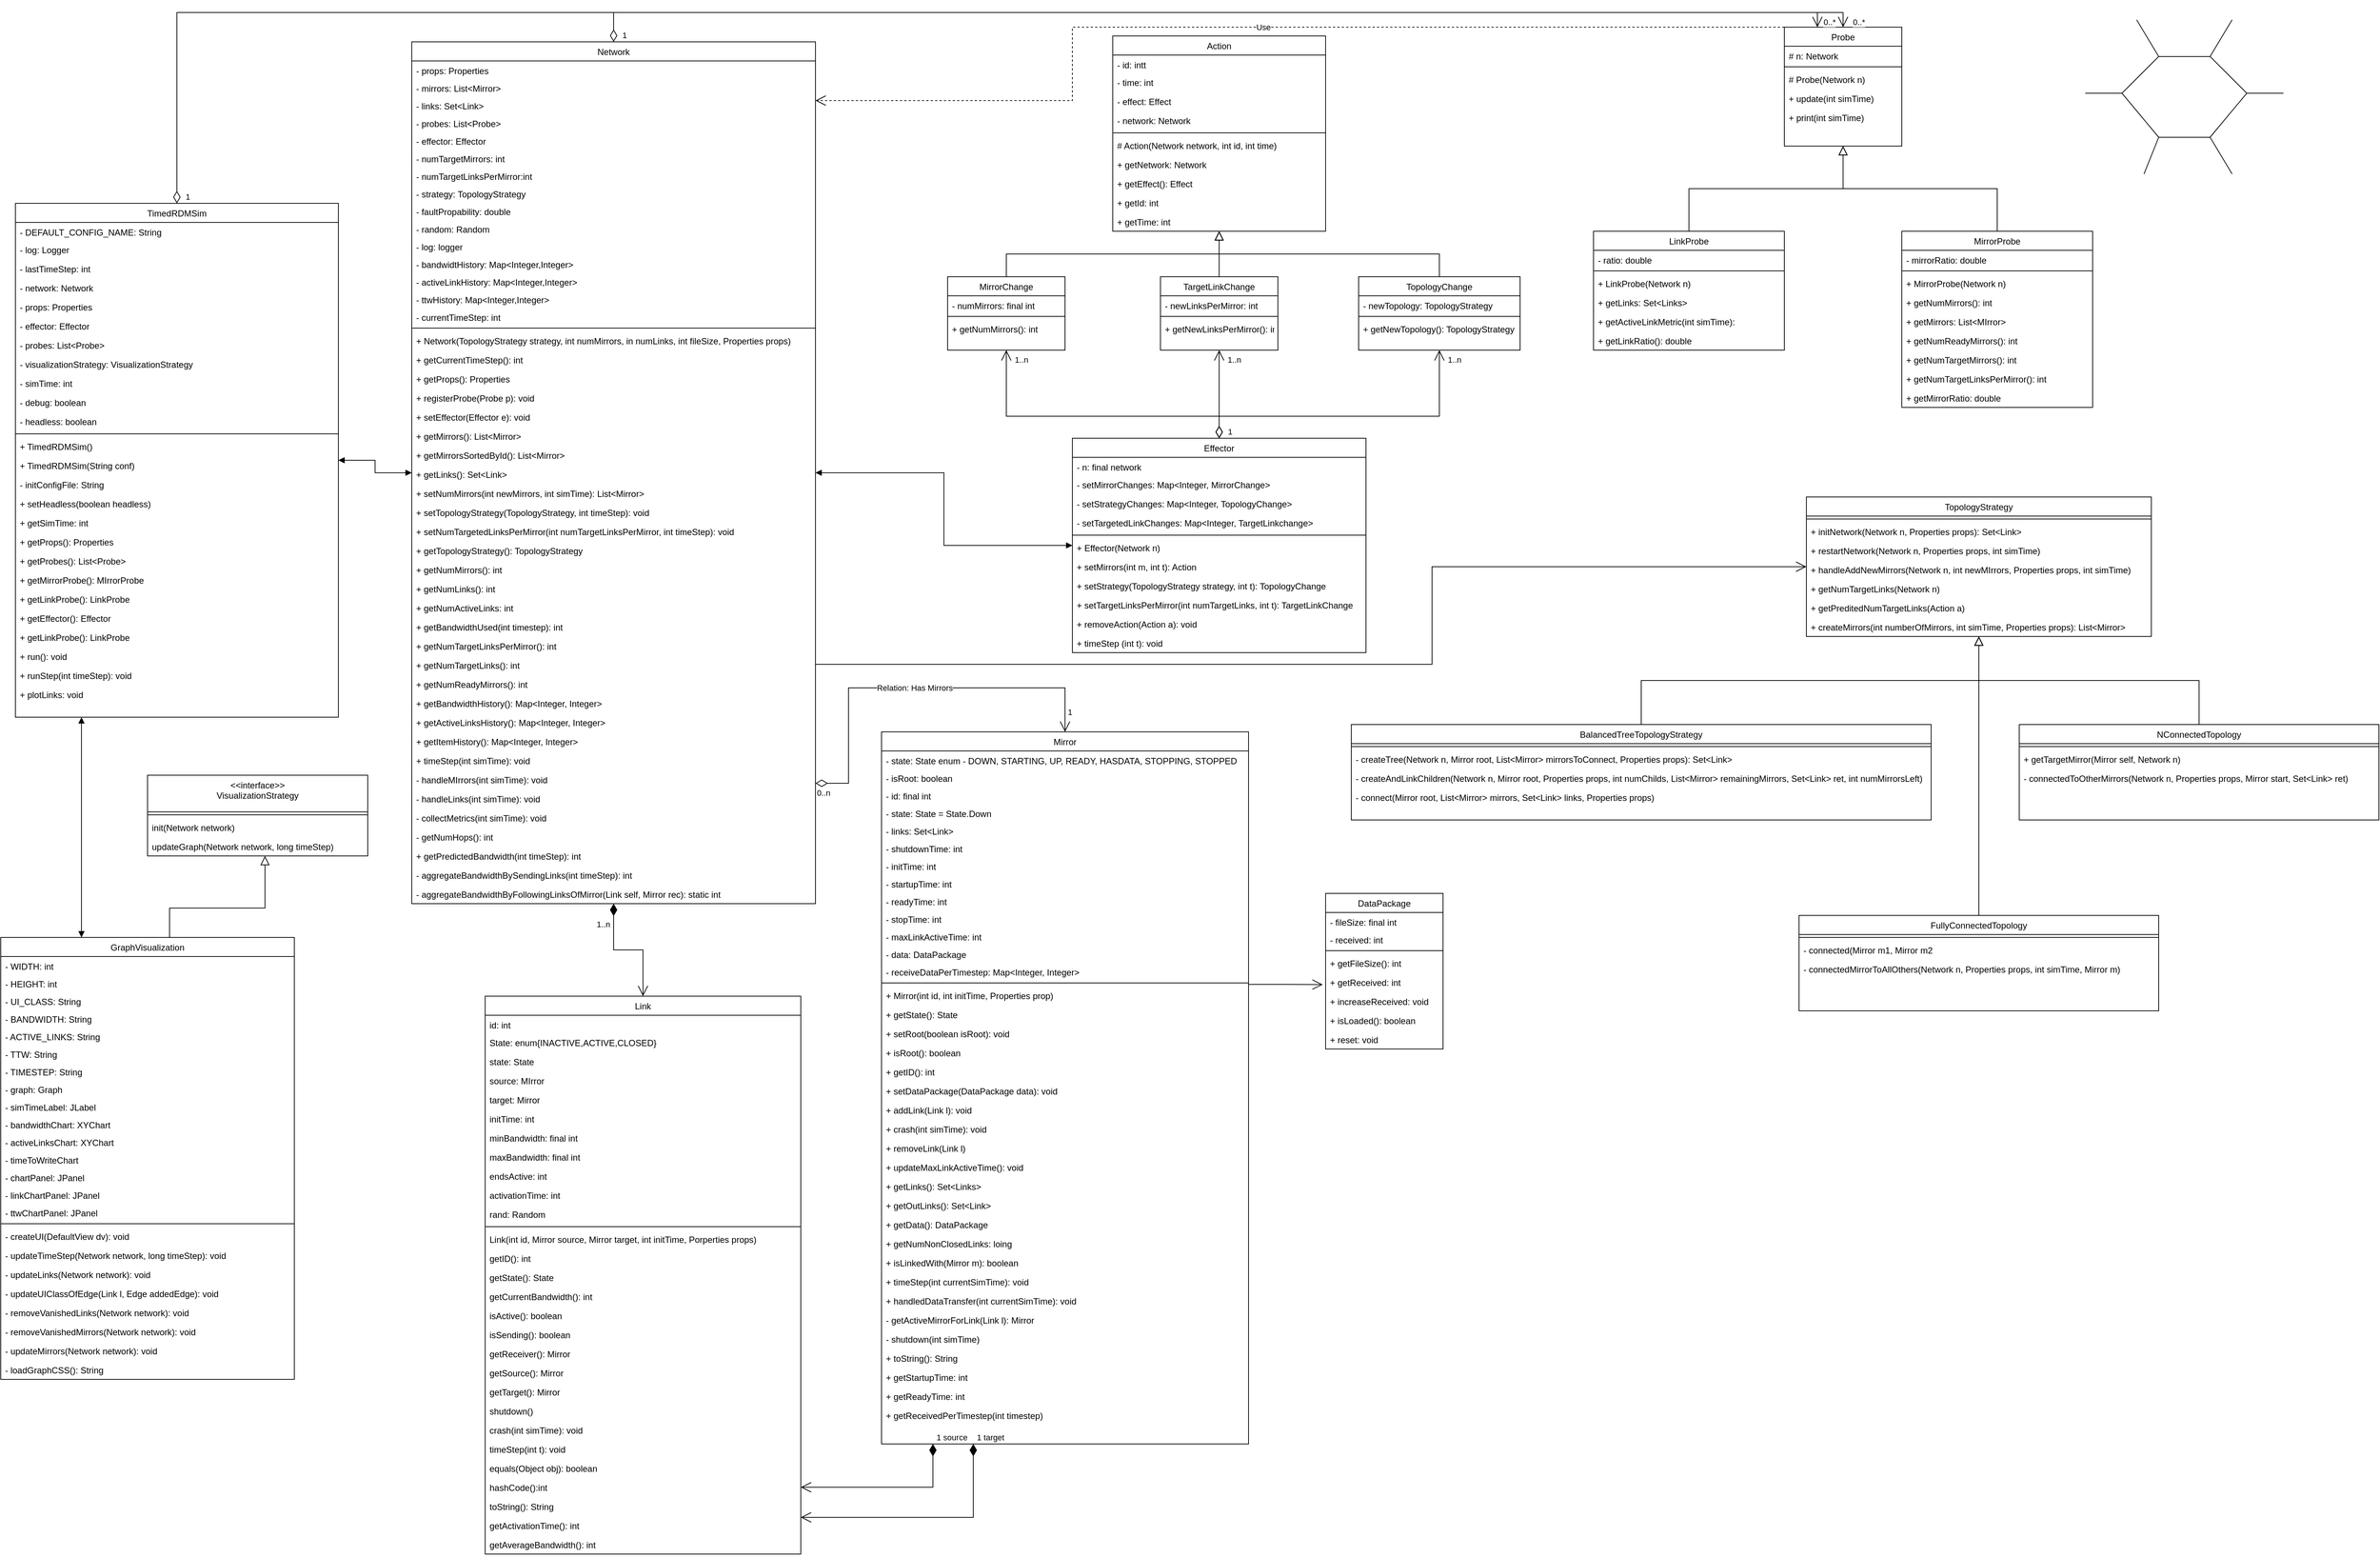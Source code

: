 <mxfile version="27.0.9">
  <diagram id="C5RBs43oDa-KdzZeNtuy" name="Page-1">
    <mxGraphModel dx="2066" dy="1362" grid="1" gridSize="10" guides="1" tooltips="1" connect="1" arrows="1" fold="1" page="1" pageScale="1" pageWidth="3300" pageHeight="2339" math="0" shadow="0">
      <root>
        <mxCell id="WIyWlLk6GJQsqaUBKTNV-0" />
        <mxCell id="WIyWlLk6GJQsqaUBKTNV-1" parent="WIyWlLk6GJQsqaUBKTNV-0" />
        <mxCell id="wAqYCMXBRPW7-wZPlT-8-9" value="Effector" style="swimlane;fontStyle=0;align=center;verticalAlign=top;childLayout=stackLayout;horizontal=1;startSize=26;horizontalStack=0;resizeParent=1;resizeLast=0;collapsible=1;marginBottom=0;rounded=0;shadow=0;strokeWidth=1;" parent="WIyWlLk6GJQsqaUBKTNV-1" vertex="1">
          <mxGeometry x="1500" y="600" width="400" height="292" as="geometry">
            <mxRectangle x="550" y="140" width="160" height="26" as="alternateBounds" />
          </mxGeometry>
        </mxCell>
        <mxCell id="wAqYCMXBRPW7-wZPlT-8-10" value="- n: final network" style="text;align=left;verticalAlign=top;spacingLeft=4;spacingRight=4;overflow=hidden;rotatable=0;points=[[0,0.5],[1,0.5]];portConstraint=eastwest;" parent="wAqYCMXBRPW7-wZPlT-8-9" vertex="1">
          <mxGeometry y="26" width="400" height="24" as="geometry" />
        </mxCell>
        <mxCell id="wAqYCMXBRPW7-wZPlT-8-11" value="- setMirrorChanges: Map&lt;Integer, MirrorChange&gt;" style="text;align=left;verticalAlign=top;spacingLeft=4;spacingRight=4;overflow=hidden;rotatable=0;points=[[0,0.5],[1,0.5]];portConstraint=eastwest;" parent="wAqYCMXBRPW7-wZPlT-8-9" vertex="1">
          <mxGeometry y="50" width="400" height="26" as="geometry" />
        </mxCell>
        <mxCell id="wAqYCMXBRPW7-wZPlT-8-12" value="- setStrategyChanges: Map&lt;Integer, TopologyChange&gt;" style="text;align=left;verticalAlign=top;spacingLeft=4;spacingRight=4;overflow=hidden;rotatable=0;points=[[0,0.5],[1,0.5]];portConstraint=eastwest;" parent="wAqYCMXBRPW7-wZPlT-8-9" vertex="1">
          <mxGeometry y="76" width="400" height="26" as="geometry" />
        </mxCell>
        <mxCell id="wAqYCMXBRPW7-wZPlT-8-13" value="- setTargetedLinkChanges: Map&lt;Integer, TargetLinkchange&gt;" style="text;align=left;verticalAlign=top;spacingLeft=4;spacingRight=4;overflow=hidden;rotatable=0;points=[[0,0.5],[1,0.5]];portConstraint=eastwest;" parent="wAqYCMXBRPW7-wZPlT-8-9" vertex="1">
          <mxGeometry y="102" width="400" height="26" as="geometry" />
        </mxCell>
        <mxCell id="wAqYCMXBRPW7-wZPlT-8-14" value="" style="line;html=1;strokeWidth=1;align=left;verticalAlign=middle;spacingTop=-1;spacingLeft=3;spacingRight=3;rotatable=0;labelPosition=right;points=[];portConstraint=eastwest;" parent="wAqYCMXBRPW7-wZPlT-8-9" vertex="1">
          <mxGeometry y="128" width="400" height="8" as="geometry" />
        </mxCell>
        <mxCell id="KlCNSNS4iSbZaFppA_uB-40" value="+ Effector(Network n)" style="text;align=left;verticalAlign=top;spacingLeft=4;spacingRight=4;overflow=hidden;rotatable=0;points=[[0,0.5],[1,0.5]];portConstraint=eastwest;" parent="wAqYCMXBRPW7-wZPlT-8-9" vertex="1">
          <mxGeometry y="136" width="400" height="26" as="geometry" />
        </mxCell>
        <mxCell id="wAqYCMXBRPW7-wZPlT-8-15" value="+ setMirrors(int m, int t): Action" style="text;align=left;verticalAlign=top;spacingLeft=4;spacingRight=4;overflow=hidden;rotatable=0;points=[[0,0.5],[1,0.5]];portConstraint=eastwest;" parent="wAqYCMXBRPW7-wZPlT-8-9" vertex="1">
          <mxGeometry y="162" width="400" height="26" as="geometry" />
        </mxCell>
        <mxCell id="wAqYCMXBRPW7-wZPlT-8-16" value="+ setStrategy(TopologyStrategy strategy, int t): TopologyChange" style="text;align=left;verticalAlign=top;spacingLeft=4;spacingRight=4;overflow=hidden;rotatable=0;points=[[0,0.5],[1,0.5]];portConstraint=eastwest;" parent="wAqYCMXBRPW7-wZPlT-8-9" vertex="1">
          <mxGeometry y="188" width="400" height="26" as="geometry" />
        </mxCell>
        <mxCell id="wAqYCMXBRPW7-wZPlT-8-17" value="+ setTargetLinksPerMirror(int numTargetLinks, int t): TargetLinkChange" style="text;align=left;verticalAlign=top;spacingLeft=4;spacingRight=4;overflow=hidden;rotatable=0;points=[[0,0.5],[1,0.5]];portConstraint=eastwest;" parent="wAqYCMXBRPW7-wZPlT-8-9" vertex="1">
          <mxGeometry y="214" width="400" height="26" as="geometry" />
        </mxCell>
        <mxCell id="wAqYCMXBRPW7-wZPlT-8-18" value="+ removeAction(Action a): void" style="text;align=left;verticalAlign=top;spacingLeft=4;spacingRight=4;overflow=hidden;rotatable=0;points=[[0,0.5],[1,0.5]];portConstraint=eastwest;" parent="wAqYCMXBRPW7-wZPlT-8-9" vertex="1">
          <mxGeometry y="240" width="400" height="26" as="geometry" />
        </mxCell>
        <mxCell id="wAqYCMXBRPW7-wZPlT-8-19" value="+ timeStep (int t): void" style="text;align=left;verticalAlign=top;spacingLeft=4;spacingRight=4;overflow=hidden;rotatable=0;points=[[0,0.5],[1,0.5]];portConstraint=eastwest;" parent="wAqYCMXBRPW7-wZPlT-8-9" vertex="1">
          <mxGeometry y="266" width="400" height="26" as="geometry" />
        </mxCell>
        <mxCell id="zUQx4XIWC2ZrrW2h0D2r-3" value="Action" style="swimlane;fontStyle=0;align=center;verticalAlign=top;childLayout=stackLayout;horizontal=1;startSize=26;horizontalStack=0;resizeParent=1;resizeLast=0;collapsible=1;marginBottom=0;rounded=0;shadow=0;strokeWidth=1;" parent="WIyWlLk6GJQsqaUBKTNV-1" vertex="1">
          <mxGeometry x="1555" y="52" width="290" height="266" as="geometry">
            <mxRectangle x="550" y="140" width="160" height="26" as="alternateBounds" />
          </mxGeometry>
        </mxCell>
        <mxCell id="zUQx4XIWC2ZrrW2h0D2r-4" value="- id: intt" style="text;align=left;verticalAlign=top;spacingLeft=4;spacingRight=4;overflow=hidden;rotatable=0;points=[[0,0.5],[1,0.5]];portConstraint=eastwest;" parent="zUQx4XIWC2ZrrW2h0D2r-3" vertex="1">
          <mxGeometry y="26" width="290" height="24" as="geometry" />
        </mxCell>
        <mxCell id="zUQx4XIWC2ZrrW2h0D2r-12" value="- time: int" style="text;align=left;verticalAlign=top;spacingLeft=4;spacingRight=4;overflow=hidden;rotatable=0;points=[[0,0.5],[1,0.5]];portConstraint=eastwest;" parent="zUQx4XIWC2ZrrW2h0D2r-3" vertex="1">
          <mxGeometry y="50" width="290" height="26" as="geometry" />
        </mxCell>
        <mxCell id="zUQx4XIWC2ZrrW2h0D2r-13" value="- effect: Effect" style="text;align=left;verticalAlign=top;spacingLeft=4;spacingRight=4;overflow=hidden;rotatable=0;points=[[0,0.5],[1,0.5]];portConstraint=eastwest;" parent="zUQx4XIWC2ZrrW2h0D2r-3" vertex="1">
          <mxGeometry y="76" width="290" height="26" as="geometry" />
        </mxCell>
        <mxCell id="zUQx4XIWC2ZrrW2h0D2r-14" value="- network: Network" style="text;align=left;verticalAlign=top;spacingLeft=4;spacingRight=4;overflow=hidden;rotatable=0;points=[[0,0.5],[1,0.5]];portConstraint=eastwest;" parent="zUQx4XIWC2ZrrW2h0D2r-3" vertex="1">
          <mxGeometry y="102" width="290" height="26" as="geometry" />
        </mxCell>
        <mxCell id="zUQx4XIWC2ZrrW2h0D2r-9" value="" style="line;html=1;strokeWidth=1;align=left;verticalAlign=middle;spacingTop=-1;spacingLeft=3;spacingRight=3;rotatable=0;labelPosition=right;points=[];portConstraint=eastwest;" parent="zUQx4XIWC2ZrrW2h0D2r-3" vertex="1">
          <mxGeometry y="128" width="290" height="8" as="geometry" />
        </mxCell>
        <mxCell id="KlCNSNS4iSbZaFppA_uB-38" value="# Action(Network network, int id, int time)" style="text;align=left;verticalAlign=top;spacingLeft=4;spacingRight=4;overflow=hidden;rotatable=0;points=[[0,0.5],[1,0.5]];portConstraint=eastwest;" parent="zUQx4XIWC2ZrrW2h0D2r-3" vertex="1">
          <mxGeometry y="136" width="290" height="26" as="geometry" />
        </mxCell>
        <mxCell id="zUQx4XIWC2ZrrW2h0D2r-10" value="+ getNetwork: Network" style="text;align=left;verticalAlign=top;spacingLeft=4;spacingRight=4;overflow=hidden;rotatable=0;points=[[0,0.5],[1,0.5]];portConstraint=eastwest;" parent="zUQx4XIWC2ZrrW2h0D2r-3" vertex="1">
          <mxGeometry y="162" width="290" height="26" as="geometry" />
        </mxCell>
        <mxCell id="zUQx4XIWC2ZrrW2h0D2r-11" value="+ getEffect(): Effect" style="text;align=left;verticalAlign=top;spacingLeft=4;spacingRight=4;overflow=hidden;rotatable=0;points=[[0,0.5],[1,0.5]];portConstraint=eastwest;" parent="zUQx4XIWC2ZrrW2h0D2r-3" vertex="1">
          <mxGeometry y="188" width="290" height="26" as="geometry" />
        </mxCell>
        <mxCell id="zUQx4XIWC2ZrrW2h0D2r-15" value="+ getId: int" style="text;align=left;verticalAlign=top;spacingLeft=4;spacingRight=4;overflow=hidden;rotatable=0;points=[[0,0.5],[1,0.5]];portConstraint=eastwest;" parent="zUQx4XIWC2ZrrW2h0D2r-3" vertex="1">
          <mxGeometry y="214" width="290" height="26" as="geometry" />
        </mxCell>
        <mxCell id="zUQx4XIWC2ZrrW2h0D2r-16" value="+ getTime: int" style="text;align=left;verticalAlign=top;spacingLeft=4;spacingRight=4;overflow=hidden;rotatable=0;points=[[0,0.5],[1,0.5]];portConstraint=eastwest;" parent="zUQx4XIWC2ZrrW2h0D2r-3" vertex="1">
          <mxGeometry y="240" width="290" height="26" as="geometry" />
        </mxCell>
        <mxCell id="zUQx4XIWC2ZrrW2h0D2r-17" value="MirrorChange" style="swimlane;fontStyle=0;align=center;verticalAlign=top;childLayout=stackLayout;horizontal=1;startSize=26;horizontalStack=0;resizeParent=1;resizeLast=0;collapsible=1;marginBottom=0;rounded=0;shadow=0;strokeWidth=1;" parent="WIyWlLk6GJQsqaUBKTNV-1" vertex="1">
          <mxGeometry x="1330" y="380" width="160" height="100" as="geometry">
            <mxRectangle x="550" y="140" width="160" height="26" as="alternateBounds" />
          </mxGeometry>
        </mxCell>
        <mxCell id="zUQx4XIWC2ZrrW2h0D2r-18" value="- numMirrors: final int" style="text;align=left;verticalAlign=top;spacingLeft=4;spacingRight=4;overflow=hidden;rotatable=0;points=[[0,0.5],[1,0.5]];portConstraint=eastwest;" parent="zUQx4XIWC2ZrrW2h0D2r-17" vertex="1">
          <mxGeometry y="26" width="160" height="24" as="geometry" />
        </mxCell>
        <mxCell id="zUQx4XIWC2ZrrW2h0D2r-22" value="" style="line;html=1;strokeWidth=1;align=left;verticalAlign=middle;spacingTop=-1;spacingLeft=3;spacingRight=3;rotatable=0;labelPosition=right;points=[];portConstraint=eastwest;" parent="zUQx4XIWC2ZrrW2h0D2r-17" vertex="1">
          <mxGeometry y="50" width="160" height="8" as="geometry" />
        </mxCell>
        <mxCell id="zUQx4XIWC2ZrrW2h0D2r-23" value="+ getNumMirrors(): int" style="text;align=left;verticalAlign=top;spacingLeft=4;spacingRight=4;overflow=hidden;rotatable=0;points=[[0,0.5],[1,0.5]];portConstraint=eastwest;" parent="zUQx4XIWC2ZrrW2h0D2r-17" vertex="1">
          <mxGeometry y="58" width="160" height="26" as="geometry" />
        </mxCell>
        <mxCell id="zUQx4XIWC2ZrrW2h0D2r-28" value="" style="endArrow=block;endSize=10;endFill=0;shadow=0;strokeWidth=1;rounded=0;curved=0;edgeStyle=elbowEdgeStyle;elbow=vertical;exitX=0.5;exitY=0;exitDx=0;exitDy=0;" parent="WIyWlLk6GJQsqaUBKTNV-1" source="zUQx4XIWC2ZrrW2h0D2r-17" target="zUQx4XIWC2ZrrW2h0D2r-3" edge="1">
          <mxGeometry width="160" relative="1" as="geometry">
            <mxPoint x="1490" y="372" as="sourcePoint" />
            <mxPoint x="1380" y="270" as="targetPoint" />
          </mxGeometry>
        </mxCell>
        <mxCell id="zUQx4XIWC2ZrrW2h0D2r-29" value="TargetLinkChange" style="swimlane;fontStyle=0;align=center;verticalAlign=top;childLayout=stackLayout;horizontal=1;startSize=26;horizontalStack=0;resizeParent=1;resizeLast=0;collapsible=1;marginBottom=0;rounded=0;shadow=0;strokeWidth=1;" parent="WIyWlLk6GJQsqaUBKTNV-1" vertex="1">
          <mxGeometry x="1620" y="380" width="160" height="100" as="geometry">
            <mxRectangle x="550" y="140" width="160" height="26" as="alternateBounds" />
          </mxGeometry>
        </mxCell>
        <mxCell id="zUQx4XIWC2ZrrW2h0D2r-30" value="- newLinksPerMirror: int" style="text;align=left;verticalAlign=top;spacingLeft=4;spacingRight=4;overflow=hidden;rotatable=0;points=[[0,0.5],[1,0.5]];portConstraint=eastwest;" parent="zUQx4XIWC2ZrrW2h0D2r-29" vertex="1">
          <mxGeometry y="26" width="160" height="24" as="geometry" />
        </mxCell>
        <mxCell id="zUQx4XIWC2ZrrW2h0D2r-31" value="" style="line;html=1;strokeWidth=1;align=left;verticalAlign=middle;spacingTop=-1;spacingLeft=3;spacingRight=3;rotatable=0;labelPosition=right;points=[];portConstraint=eastwest;" parent="zUQx4XIWC2ZrrW2h0D2r-29" vertex="1">
          <mxGeometry y="50" width="160" height="8" as="geometry" />
        </mxCell>
        <mxCell id="zUQx4XIWC2ZrrW2h0D2r-32" value="+ getNewLinksPerMirror(): int" style="text;align=left;verticalAlign=top;spacingLeft=4;spacingRight=4;overflow=hidden;rotatable=0;points=[[0,0.5],[1,0.5]];portConstraint=eastwest;" parent="zUQx4XIWC2ZrrW2h0D2r-29" vertex="1">
          <mxGeometry y="58" width="160" height="26" as="geometry" />
        </mxCell>
        <mxCell id="zUQx4XIWC2ZrrW2h0D2r-33" value="" style="endArrow=block;endSize=10;endFill=0;shadow=0;strokeWidth=1;rounded=0;curved=0;edgeStyle=elbowEdgeStyle;elbow=vertical;exitX=0.5;exitY=0;exitDx=0;exitDy=0;" parent="WIyWlLk6GJQsqaUBKTNV-1" source="zUQx4XIWC2ZrrW2h0D2r-29" target="zUQx4XIWC2ZrrW2h0D2r-3" edge="1">
          <mxGeometry width="160" relative="1" as="geometry">
            <mxPoint x="1420" y="390" as="sourcePoint" />
            <mxPoint x="1700" y="280" as="targetPoint" />
          </mxGeometry>
        </mxCell>
        <mxCell id="wAqYCMXBRPW7-wZPlT-8-0" value="TopologyChange" style="swimlane;fontStyle=0;align=center;verticalAlign=top;childLayout=stackLayout;horizontal=1;startSize=26;horizontalStack=0;resizeParent=1;resizeLast=0;collapsible=1;marginBottom=0;rounded=0;shadow=0;strokeWidth=1;" parent="WIyWlLk6GJQsqaUBKTNV-1" vertex="1">
          <mxGeometry x="1890" y="380" width="220" height="100" as="geometry">
            <mxRectangle x="550" y="140" width="160" height="26" as="alternateBounds" />
          </mxGeometry>
        </mxCell>
        <mxCell id="wAqYCMXBRPW7-wZPlT-8-1" value="- newTopology: TopologyStrategy" style="text;align=left;verticalAlign=top;spacingLeft=4;spacingRight=4;overflow=hidden;rotatable=0;points=[[0,0.5],[1,0.5]];portConstraint=eastwest;" parent="wAqYCMXBRPW7-wZPlT-8-0" vertex="1">
          <mxGeometry y="26" width="220" height="24" as="geometry" />
        </mxCell>
        <mxCell id="wAqYCMXBRPW7-wZPlT-8-2" value="" style="line;html=1;strokeWidth=1;align=left;verticalAlign=middle;spacingTop=-1;spacingLeft=3;spacingRight=3;rotatable=0;labelPosition=right;points=[];portConstraint=eastwest;" parent="wAqYCMXBRPW7-wZPlT-8-0" vertex="1">
          <mxGeometry y="50" width="220" height="8" as="geometry" />
        </mxCell>
        <mxCell id="wAqYCMXBRPW7-wZPlT-8-3" value="+ getNewTopology(): TopologyStrategy" style="text;align=left;verticalAlign=top;spacingLeft=4;spacingRight=4;overflow=hidden;rotatable=0;points=[[0,0.5],[1,0.5]];portConstraint=eastwest;" parent="wAqYCMXBRPW7-wZPlT-8-0" vertex="1">
          <mxGeometry y="58" width="220" height="26" as="geometry" />
        </mxCell>
        <mxCell id="wAqYCMXBRPW7-wZPlT-8-4" value="" style="endArrow=block;endSize=10;endFill=0;shadow=0;strokeWidth=1;rounded=0;curved=0;edgeStyle=elbowEdgeStyle;elbow=vertical;exitX=0.5;exitY=0;exitDx=0;exitDy=0;" parent="WIyWlLk6GJQsqaUBKTNV-1" source="wAqYCMXBRPW7-wZPlT-8-0" target="zUQx4XIWC2ZrrW2h0D2r-3" edge="1">
          <mxGeometry width="160" relative="1" as="geometry">
            <mxPoint x="2110" y="372" as="sourcePoint" />
            <mxPoint x="1700" y="310" as="targetPoint" />
            <Array as="points" />
          </mxGeometry>
        </mxCell>
        <mxCell id="wAqYCMXBRPW7-wZPlT-8-20" value="Network" style="swimlane;fontStyle=0;align=center;verticalAlign=top;childLayout=stackLayout;horizontal=1;startSize=26;horizontalStack=0;resizeParent=1;resizeLast=0;collapsible=1;marginBottom=0;rounded=0;shadow=0;strokeWidth=1;" parent="WIyWlLk6GJQsqaUBKTNV-1" vertex="1">
          <mxGeometry x="600" y="60" width="550" height="1174" as="geometry">
            <mxRectangle x="550" y="140" width="160" height="26" as="alternateBounds" />
          </mxGeometry>
        </mxCell>
        <mxCell id="wAqYCMXBRPW7-wZPlT-8-21" value="- props: Properties" style="text;align=left;verticalAlign=top;spacingLeft=4;spacingRight=4;overflow=hidden;rotatable=0;points=[[0,0.5],[1,0.5]];portConstraint=eastwest;" parent="wAqYCMXBRPW7-wZPlT-8-20" vertex="1">
          <mxGeometry y="26" width="550" height="24" as="geometry" />
        </mxCell>
        <mxCell id="wAqYCMXBRPW7-wZPlT-8-24" value="- mirrors: List&lt;Mirror&gt;" style="text;align=left;verticalAlign=top;spacingLeft=4;spacingRight=4;overflow=hidden;rotatable=0;points=[[0,0.5],[1,0.5]];portConstraint=eastwest;" parent="wAqYCMXBRPW7-wZPlT-8-20" vertex="1">
          <mxGeometry y="50" width="550" height="24" as="geometry" />
        </mxCell>
        <mxCell id="wAqYCMXBRPW7-wZPlT-8-25" value="- links: Set&lt;Link&gt;" style="text;align=left;verticalAlign=top;spacingLeft=4;spacingRight=4;overflow=hidden;rotatable=0;points=[[0,0.5],[1,0.5]];portConstraint=eastwest;" parent="wAqYCMXBRPW7-wZPlT-8-20" vertex="1">
          <mxGeometry y="74" width="550" height="24" as="geometry" />
        </mxCell>
        <mxCell id="wAqYCMXBRPW7-wZPlT-8-26" value="- probes: List&lt;Probe&gt;" style="text;align=left;verticalAlign=top;spacingLeft=4;spacingRight=4;overflow=hidden;rotatable=0;points=[[0,0.5],[1,0.5]];portConstraint=eastwest;" parent="wAqYCMXBRPW7-wZPlT-8-20" vertex="1">
          <mxGeometry y="98" width="550" height="24" as="geometry" />
        </mxCell>
        <mxCell id="wAqYCMXBRPW7-wZPlT-8-27" value="- effector: Effector" style="text;align=left;verticalAlign=top;spacingLeft=4;spacingRight=4;overflow=hidden;rotatable=0;points=[[0,0.5],[1,0.5]];portConstraint=eastwest;" parent="wAqYCMXBRPW7-wZPlT-8-20" vertex="1">
          <mxGeometry y="122" width="550" height="24" as="geometry" />
        </mxCell>
        <mxCell id="wAqYCMXBRPW7-wZPlT-8-29" value="- numTargetMirrors: int" style="text;align=left;verticalAlign=top;spacingLeft=4;spacingRight=4;overflow=hidden;rotatable=0;points=[[0,0.5],[1,0.5]];portConstraint=eastwest;" parent="wAqYCMXBRPW7-wZPlT-8-20" vertex="1">
          <mxGeometry y="146" width="550" height="24" as="geometry" />
        </mxCell>
        <mxCell id="wAqYCMXBRPW7-wZPlT-8-30" value="- numTargetLinksPerMirror:int" style="text;align=left;verticalAlign=top;spacingLeft=4;spacingRight=4;overflow=hidden;rotatable=0;points=[[0,0.5],[1,0.5]];portConstraint=eastwest;" parent="wAqYCMXBRPW7-wZPlT-8-20" vertex="1">
          <mxGeometry y="170" width="550" height="24" as="geometry" />
        </mxCell>
        <mxCell id="wAqYCMXBRPW7-wZPlT-8-32" value="- strategy: TopologyStrategy" style="text;align=left;verticalAlign=top;spacingLeft=4;spacingRight=4;overflow=hidden;rotatable=0;points=[[0,0.5],[1,0.5]];portConstraint=eastwest;" parent="wAqYCMXBRPW7-wZPlT-8-20" vertex="1">
          <mxGeometry y="194" width="550" height="24" as="geometry" />
        </mxCell>
        <mxCell id="wAqYCMXBRPW7-wZPlT-8-33" value="- faultPropability: double" style="text;align=left;verticalAlign=top;spacingLeft=4;spacingRight=4;overflow=hidden;rotatable=0;points=[[0,0.5],[1,0.5]];portConstraint=eastwest;" parent="wAqYCMXBRPW7-wZPlT-8-20" vertex="1">
          <mxGeometry y="218" width="550" height="24" as="geometry" />
        </mxCell>
        <mxCell id="wAqYCMXBRPW7-wZPlT-8-34" value="- random: Random" style="text;align=left;verticalAlign=top;spacingLeft=4;spacingRight=4;overflow=hidden;rotatable=0;points=[[0,0.5],[1,0.5]];portConstraint=eastwest;" parent="wAqYCMXBRPW7-wZPlT-8-20" vertex="1">
          <mxGeometry y="242" width="550" height="24" as="geometry" />
        </mxCell>
        <mxCell id="wAqYCMXBRPW7-wZPlT-8-35" value="- log: logger" style="text;align=left;verticalAlign=top;spacingLeft=4;spacingRight=4;overflow=hidden;rotatable=0;points=[[0,0.5],[1,0.5]];portConstraint=eastwest;" parent="wAqYCMXBRPW7-wZPlT-8-20" vertex="1">
          <mxGeometry y="266" width="550" height="24" as="geometry" />
        </mxCell>
        <mxCell id="wAqYCMXBRPW7-wZPlT-8-36" value="- bandwidtHistory: Map&lt;Integer,Integer&gt;" style="text;align=left;verticalAlign=top;spacingLeft=4;spacingRight=4;overflow=hidden;rotatable=0;points=[[0,0.5],[1,0.5]];portConstraint=eastwest;" parent="wAqYCMXBRPW7-wZPlT-8-20" vertex="1">
          <mxGeometry y="290" width="550" height="24" as="geometry" />
        </mxCell>
        <mxCell id="wAqYCMXBRPW7-wZPlT-8-37" value="- activeLinkHistory: Map&lt;Integer,Integer&gt;" style="text;align=left;verticalAlign=top;spacingLeft=4;spacingRight=4;overflow=hidden;rotatable=0;points=[[0,0.5],[1,0.5]];portConstraint=eastwest;" parent="wAqYCMXBRPW7-wZPlT-8-20" vertex="1">
          <mxGeometry y="314" width="550" height="24" as="geometry" />
        </mxCell>
        <mxCell id="wAqYCMXBRPW7-wZPlT-8-38" value="- ttwHistory: Map&lt;Integer,Integer&gt;" style="text;align=left;verticalAlign=top;spacingLeft=4;spacingRight=4;overflow=hidden;rotatable=0;points=[[0,0.5],[1,0.5]];portConstraint=eastwest;" parent="wAqYCMXBRPW7-wZPlT-8-20" vertex="1">
          <mxGeometry y="338" width="550" height="24" as="geometry" />
        </mxCell>
        <mxCell id="wAqYCMXBRPW7-wZPlT-8-39" value="- currentTimeStep: int" style="text;align=left;verticalAlign=top;spacingLeft=4;spacingRight=4;overflow=hidden;rotatable=0;points=[[0,0.5],[1,0.5]];portConstraint=eastwest;" parent="wAqYCMXBRPW7-wZPlT-8-20" vertex="1">
          <mxGeometry y="362" width="550" height="24" as="geometry" />
        </mxCell>
        <mxCell id="wAqYCMXBRPW7-wZPlT-8-22" value="" style="line;html=1;strokeWidth=1;align=left;verticalAlign=middle;spacingTop=-1;spacingLeft=3;spacingRight=3;rotatable=0;labelPosition=right;points=[];portConstraint=eastwest;" parent="wAqYCMXBRPW7-wZPlT-8-20" vertex="1">
          <mxGeometry y="386" width="550" height="8" as="geometry" />
        </mxCell>
        <mxCell id="KlCNSNS4iSbZaFppA_uB-49" value="+ Network(TopologyStrategy strategy, int numMirrors, in numLinks, int fileSize, Properties props)" style="text;align=left;verticalAlign=top;spacingLeft=4;spacingRight=4;overflow=hidden;rotatable=0;points=[[0,0.5],[1,0.5]];portConstraint=eastwest;" parent="wAqYCMXBRPW7-wZPlT-8-20" vertex="1">
          <mxGeometry y="394" width="550" height="26" as="geometry" />
        </mxCell>
        <mxCell id="wAqYCMXBRPW7-wZPlT-8-23" value="+ getCurrentTimeStep(): int" style="text;align=left;verticalAlign=top;spacingLeft=4;spacingRight=4;overflow=hidden;rotatable=0;points=[[0,0.5],[1,0.5]];portConstraint=eastwest;" parent="wAqYCMXBRPW7-wZPlT-8-20" vertex="1">
          <mxGeometry y="420" width="550" height="26" as="geometry" />
        </mxCell>
        <mxCell id="wAqYCMXBRPW7-wZPlT-8-40" value="+ getProps(): Properties" style="text;align=left;verticalAlign=top;spacingLeft=4;spacingRight=4;overflow=hidden;rotatable=0;points=[[0,0.5],[1,0.5]];portConstraint=eastwest;" parent="wAqYCMXBRPW7-wZPlT-8-20" vertex="1">
          <mxGeometry y="446" width="550" height="26" as="geometry" />
        </mxCell>
        <mxCell id="wAqYCMXBRPW7-wZPlT-8-41" value="+ registerProbe(Probe p): void" style="text;align=left;verticalAlign=top;spacingLeft=4;spacingRight=4;overflow=hidden;rotatable=0;points=[[0,0.5],[1,0.5]];portConstraint=eastwest;" parent="wAqYCMXBRPW7-wZPlT-8-20" vertex="1">
          <mxGeometry y="472" width="550" height="26" as="geometry" />
        </mxCell>
        <mxCell id="wAqYCMXBRPW7-wZPlT-8-42" value="+ setEffector(Effector e): void" style="text;align=left;verticalAlign=top;spacingLeft=4;spacingRight=4;overflow=hidden;rotatable=0;points=[[0,0.5],[1,0.5]];portConstraint=eastwest;" parent="wAqYCMXBRPW7-wZPlT-8-20" vertex="1">
          <mxGeometry y="498" width="550" height="26" as="geometry" />
        </mxCell>
        <mxCell id="wAqYCMXBRPW7-wZPlT-8-43" value="+ getMirrors(): List&lt;Mirror&gt;" style="text;align=left;verticalAlign=top;spacingLeft=4;spacingRight=4;overflow=hidden;rotatable=0;points=[[0,0.5],[1,0.5]];portConstraint=eastwest;" parent="wAqYCMXBRPW7-wZPlT-8-20" vertex="1">
          <mxGeometry y="524" width="550" height="26" as="geometry" />
        </mxCell>
        <mxCell id="wAqYCMXBRPW7-wZPlT-8-44" value="+ getMirrorsSortedById(): List&lt;Mirror&gt;" style="text;align=left;verticalAlign=top;spacingLeft=4;spacingRight=4;overflow=hidden;rotatable=0;points=[[0,0.5],[1,0.5]];portConstraint=eastwest;" parent="wAqYCMXBRPW7-wZPlT-8-20" vertex="1">
          <mxGeometry y="550" width="550" height="26" as="geometry" />
        </mxCell>
        <mxCell id="wAqYCMXBRPW7-wZPlT-8-45" value="+ getLinks(): Set&lt;Link&gt;" style="text;align=left;verticalAlign=top;spacingLeft=4;spacingRight=4;overflow=hidden;rotatable=0;points=[[0,0.5],[1,0.5]];portConstraint=eastwest;" parent="wAqYCMXBRPW7-wZPlT-8-20" vertex="1">
          <mxGeometry y="576" width="550" height="26" as="geometry" />
        </mxCell>
        <mxCell id="wAqYCMXBRPW7-wZPlT-8-46" value="+ setNumMirrors(int newMirrors, int simTime): List&lt;Mirror&gt;" style="text;align=left;verticalAlign=top;spacingLeft=4;spacingRight=4;overflow=hidden;rotatable=0;points=[[0,0.5],[1,0.5]];portConstraint=eastwest;" parent="wAqYCMXBRPW7-wZPlT-8-20" vertex="1">
          <mxGeometry y="602" width="550" height="26" as="geometry" />
        </mxCell>
        <mxCell id="wAqYCMXBRPW7-wZPlT-8-47" value="+ setTopologyStrategy(TopologyStrategy, int timeStep): void" style="text;align=left;verticalAlign=top;spacingLeft=4;spacingRight=4;overflow=hidden;rotatable=0;points=[[0,0.5],[1,0.5]];portConstraint=eastwest;" parent="wAqYCMXBRPW7-wZPlT-8-20" vertex="1">
          <mxGeometry y="628" width="550" height="26" as="geometry" />
        </mxCell>
        <mxCell id="wAqYCMXBRPW7-wZPlT-8-48" value="+ setNumTargetedLinksPerMirror(int numTargetLinksPerMirror, int timeStep): void" style="text;align=left;verticalAlign=top;spacingLeft=4;spacingRight=4;overflow=hidden;rotatable=0;points=[[0,0.5],[1,0.5]];portConstraint=eastwest;" parent="wAqYCMXBRPW7-wZPlT-8-20" vertex="1">
          <mxGeometry y="654" width="550" height="26" as="geometry" />
        </mxCell>
        <mxCell id="wAqYCMXBRPW7-wZPlT-8-49" value="+ getTopologyStrategy(): TopologyStrategy" style="text;align=left;verticalAlign=top;spacingLeft=4;spacingRight=4;overflow=hidden;rotatable=0;points=[[0,0.5],[1,0.5]];portConstraint=eastwest;" parent="wAqYCMXBRPW7-wZPlT-8-20" vertex="1">
          <mxGeometry y="680" width="550" height="26" as="geometry" />
        </mxCell>
        <mxCell id="wAqYCMXBRPW7-wZPlT-8-50" value="+ getNumMirrors(): int" style="text;align=left;verticalAlign=top;spacingLeft=4;spacingRight=4;overflow=hidden;rotatable=0;points=[[0,0.5],[1,0.5]];portConstraint=eastwest;" parent="wAqYCMXBRPW7-wZPlT-8-20" vertex="1">
          <mxGeometry y="706" width="550" height="26" as="geometry" />
        </mxCell>
        <mxCell id="wAqYCMXBRPW7-wZPlT-8-51" value="+ getNumLinks(): int" style="text;align=left;verticalAlign=top;spacingLeft=4;spacingRight=4;overflow=hidden;rotatable=0;points=[[0,0.5],[1,0.5]];portConstraint=eastwest;" parent="wAqYCMXBRPW7-wZPlT-8-20" vertex="1">
          <mxGeometry y="732" width="550" height="26" as="geometry" />
        </mxCell>
        <mxCell id="wAqYCMXBRPW7-wZPlT-8-52" value="+ getNumActiveLinks: int" style="text;align=left;verticalAlign=top;spacingLeft=4;spacingRight=4;overflow=hidden;rotatable=0;points=[[0,0.5],[1,0.5]];portConstraint=eastwest;" parent="wAqYCMXBRPW7-wZPlT-8-20" vertex="1">
          <mxGeometry y="758" width="550" height="26" as="geometry" />
        </mxCell>
        <mxCell id="wAqYCMXBRPW7-wZPlT-8-53" value="+ getBandwidthUsed(int timestep): int" style="text;align=left;verticalAlign=top;spacingLeft=4;spacingRight=4;overflow=hidden;rotatable=0;points=[[0,0.5],[1,0.5]];portConstraint=eastwest;" parent="wAqYCMXBRPW7-wZPlT-8-20" vertex="1">
          <mxGeometry y="784" width="550" height="26" as="geometry" />
        </mxCell>
        <mxCell id="wAqYCMXBRPW7-wZPlT-8-54" value="+ getNumTargetLinksPerMirror(): int" style="text;align=left;verticalAlign=top;spacingLeft=4;spacingRight=4;overflow=hidden;rotatable=0;points=[[0,0.5],[1,0.5]];portConstraint=eastwest;" parent="wAqYCMXBRPW7-wZPlT-8-20" vertex="1">
          <mxGeometry y="810" width="550" height="26" as="geometry" />
        </mxCell>
        <mxCell id="wAqYCMXBRPW7-wZPlT-8-55" value="+ getNumTargetLinks(): int" style="text;align=left;verticalAlign=top;spacingLeft=4;spacingRight=4;overflow=hidden;rotatable=0;points=[[0,0.5],[1,0.5]];portConstraint=eastwest;" parent="wAqYCMXBRPW7-wZPlT-8-20" vertex="1">
          <mxGeometry y="836" width="550" height="26" as="geometry" />
        </mxCell>
        <mxCell id="wAqYCMXBRPW7-wZPlT-8-56" value="+ getNumReadyMirrors(): int" style="text;align=left;verticalAlign=top;spacingLeft=4;spacingRight=4;overflow=hidden;rotatable=0;points=[[0,0.5],[1,0.5]];portConstraint=eastwest;" parent="wAqYCMXBRPW7-wZPlT-8-20" vertex="1">
          <mxGeometry y="862" width="550" height="26" as="geometry" />
        </mxCell>
        <mxCell id="wAqYCMXBRPW7-wZPlT-8-57" value="+ getBandwidthHistory(): Map&lt;Integer, Integer&gt;" style="text;align=left;verticalAlign=top;spacingLeft=4;spacingRight=4;overflow=hidden;rotatable=0;points=[[0,0.5],[1,0.5]];portConstraint=eastwest;" parent="wAqYCMXBRPW7-wZPlT-8-20" vertex="1">
          <mxGeometry y="888" width="550" height="26" as="geometry" />
        </mxCell>
        <mxCell id="wAqYCMXBRPW7-wZPlT-8-58" value="+ getActiveLinksHistory(): Map&lt;Integer, Integer&gt;" style="text;align=left;verticalAlign=top;spacingLeft=4;spacingRight=4;overflow=hidden;rotatable=0;points=[[0,0.5],[1,0.5]];portConstraint=eastwest;" parent="wAqYCMXBRPW7-wZPlT-8-20" vertex="1">
          <mxGeometry y="914" width="550" height="26" as="geometry" />
        </mxCell>
        <mxCell id="wAqYCMXBRPW7-wZPlT-8-59" value="+ getItemHistory(): Map&lt;Integer, Integer&gt;" style="text;align=left;verticalAlign=top;spacingLeft=4;spacingRight=4;overflow=hidden;rotatable=0;points=[[0,0.5],[1,0.5]];portConstraint=eastwest;" parent="wAqYCMXBRPW7-wZPlT-8-20" vertex="1">
          <mxGeometry y="940" width="550" height="26" as="geometry" />
        </mxCell>
        <mxCell id="wAqYCMXBRPW7-wZPlT-8-60" value="+ timeStep(int simTime): void" style="text;align=left;verticalAlign=top;spacingLeft=4;spacingRight=4;overflow=hidden;rotatable=0;points=[[0,0.5],[1,0.5]];portConstraint=eastwest;" parent="wAqYCMXBRPW7-wZPlT-8-20" vertex="1">
          <mxGeometry y="966" width="550" height="26" as="geometry" />
        </mxCell>
        <mxCell id="wAqYCMXBRPW7-wZPlT-8-61" value="- handleMIrrors(int simTime): void" style="text;align=left;verticalAlign=top;spacingLeft=4;spacingRight=4;overflow=hidden;rotatable=0;points=[[0,0.5],[1,0.5]];portConstraint=eastwest;" parent="wAqYCMXBRPW7-wZPlT-8-20" vertex="1">
          <mxGeometry y="992" width="550" height="26" as="geometry" />
        </mxCell>
        <mxCell id="wAqYCMXBRPW7-wZPlT-8-62" value="- handleLinks(int simTime): void" style="text;align=left;verticalAlign=top;spacingLeft=4;spacingRight=4;overflow=hidden;rotatable=0;points=[[0,0.5],[1,0.5]];portConstraint=eastwest;" parent="wAqYCMXBRPW7-wZPlT-8-20" vertex="1">
          <mxGeometry y="1018" width="550" height="26" as="geometry" />
        </mxCell>
        <mxCell id="wAqYCMXBRPW7-wZPlT-8-63" value="- collectMetrics(int simTime): void" style="text;align=left;verticalAlign=top;spacingLeft=4;spacingRight=4;overflow=hidden;rotatable=0;points=[[0,0.5],[1,0.5]];portConstraint=eastwest;" parent="wAqYCMXBRPW7-wZPlT-8-20" vertex="1">
          <mxGeometry y="1044" width="550" height="26" as="geometry" />
        </mxCell>
        <mxCell id="wAqYCMXBRPW7-wZPlT-8-64" value="- getNumHops(): int" style="text;align=left;verticalAlign=top;spacingLeft=4;spacingRight=4;overflow=hidden;rotatable=0;points=[[0,0.5],[1,0.5]];portConstraint=eastwest;" parent="wAqYCMXBRPW7-wZPlT-8-20" vertex="1">
          <mxGeometry y="1070" width="550" height="26" as="geometry" />
        </mxCell>
        <mxCell id="wAqYCMXBRPW7-wZPlT-8-65" value="+ getPredictedBandwidth(int timeStep): int" style="text;align=left;verticalAlign=top;spacingLeft=4;spacingRight=4;overflow=hidden;rotatable=0;points=[[0,0.5],[1,0.5]];portConstraint=eastwest;" parent="wAqYCMXBRPW7-wZPlT-8-20" vertex="1">
          <mxGeometry y="1096" width="550" height="26" as="geometry" />
        </mxCell>
        <mxCell id="wAqYCMXBRPW7-wZPlT-8-66" value="- aggregateBandwidthBySendingLinks(int timeStep): int" style="text;align=left;verticalAlign=top;spacingLeft=4;spacingRight=4;overflow=hidden;rotatable=0;points=[[0,0.5],[1,0.5]];portConstraint=eastwest;" parent="wAqYCMXBRPW7-wZPlT-8-20" vertex="1">
          <mxGeometry y="1122" width="550" height="26" as="geometry" />
        </mxCell>
        <mxCell id="wAqYCMXBRPW7-wZPlT-8-67" value="- aggregateBandwidthByFollowingLinksOfMirror(Link self, Mirror rec): static int" style="text;align=left;verticalAlign=top;spacingLeft=4;spacingRight=4;overflow=hidden;rotatable=0;points=[[0,0.5],[1,0.5]];portConstraint=eastwest;" parent="wAqYCMXBRPW7-wZPlT-8-20" vertex="1">
          <mxGeometry y="1148" width="550" height="26" as="geometry" />
        </mxCell>
        <mxCell id="qVEYqV4Prqy9dt7-MU2w-0" value="DataPackage" style="swimlane;fontStyle=0;align=center;verticalAlign=top;childLayout=stackLayout;horizontal=1;startSize=26;horizontalStack=0;resizeParent=1;resizeLast=0;collapsible=1;marginBottom=0;rounded=0;shadow=0;strokeWidth=1;" parent="WIyWlLk6GJQsqaUBKTNV-1" vertex="1">
          <mxGeometry x="1845" y="1220" width="160" height="212" as="geometry">
            <mxRectangle x="550" y="140" width="160" height="26" as="alternateBounds" />
          </mxGeometry>
        </mxCell>
        <mxCell id="qVEYqV4Prqy9dt7-MU2w-1" value="- fileSize: final int" style="text;align=left;verticalAlign=top;spacingLeft=4;spacingRight=4;overflow=hidden;rotatable=0;points=[[0,0.5],[1,0.5]];portConstraint=eastwest;" parent="qVEYqV4Prqy9dt7-MU2w-0" vertex="1">
          <mxGeometry y="26" width="160" height="24" as="geometry" />
        </mxCell>
        <mxCell id="qVEYqV4Prqy9dt7-MU2w-4" value="- received: int" style="text;align=left;verticalAlign=top;spacingLeft=4;spacingRight=4;overflow=hidden;rotatable=0;points=[[0,0.5],[1,0.5]];portConstraint=eastwest;" parent="qVEYqV4Prqy9dt7-MU2w-0" vertex="1">
          <mxGeometry y="50" width="160" height="24" as="geometry" />
        </mxCell>
        <mxCell id="qVEYqV4Prqy9dt7-MU2w-2" value="" style="line;html=1;strokeWidth=1;align=left;verticalAlign=middle;spacingTop=-1;spacingLeft=3;spacingRight=3;rotatable=0;labelPosition=right;points=[];portConstraint=eastwest;" parent="qVEYqV4Prqy9dt7-MU2w-0" vertex="1">
          <mxGeometry y="74" width="160" height="8" as="geometry" />
        </mxCell>
        <mxCell id="qVEYqV4Prqy9dt7-MU2w-3" value="+ getFileSize(): int" style="text;align=left;verticalAlign=top;spacingLeft=4;spacingRight=4;overflow=hidden;rotatable=0;points=[[0,0.5],[1,0.5]];portConstraint=eastwest;" parent="qVEYqV4Prqy9dt7-MU2w-0" vertex="1">
          <mxGeometry y="82" width="160" height="26" as="geometry" />
        </mxCell>
        <mxCell id="qVEYqV4Prqy9dt7-MU2w-5" value="+ getReceived: int" style="text;align=left;verticalAlign=top;spacingLeft=4;spacingRight=4;overflow=hidden;rotatable=0;points=[[0,0.5],[1,0.5]];portConstraint=eastwest;" parent="qVEYqV4Prqy9dt7-MU2w-0" vertex="1">
          <mxGeometry y="108" width="160" height="26" as="geometry" />
        </mxCell>
        <mxCell id="qVEYqV4Prqy9dt7-MU2w-6" value="+ increaseReceived: void" style="text;align=left;verticalAlign=top;spacingLeft=4;spacingRight=4;overflow=hidden;rotatable=0;points=[[0,0.5],[1,0.5]];portConstraint=eastwest;" parent="qVEYqV4Prqy9dt7-MU2w-0" vertex="1">
          <mxGeometry y="134" width="160" height="26" as="geometry" />
        </mxCell>
        <mxCell id="qVEYqV4Prqy9dt7-MU2w-7" value="+ isLoaded(): boolean" style="text;align=left;verticalAlign=top;spacingLeft=4;spacingRight=4;overflow=hidden;rotatable=0;points=[[0,0.5],[1,0.5]];portConstraint=eastwest;" parent="qVEYqV4Prqy9dt7-MU2w-0" vertex="1">
          <mxGeometry y="160" width="160" height="26" as="geometry" />
        </mxCell>
        <mxCell id="qVEYqV4Prqy9dt7-MU2w-8" value="+ reset: void" style="text;align=left;verticalAlign=top;spacingLeft=4;spacingRight=4;overflow=hidden;rotatable=0;points=[[0,0.5],[1,0.5]];portConstraint=eastwest;" parent="qVEYqV4Prqy9dt7-MU2w-0" vertex="1">
          <mxGeometry y="186" width="160" height="26" as="geometry" />
        </mxCell>
        <mxCell id="qVEYqV4Prqy9dt7-MU2w-9" value="Mirror" style="swimlane;fontStyle=0;align=center;verticalAlign=top;childLayout=stackLayout;horizontal=1;startSize=26;horizontalStack=0;resizeParent=1;resizeLast=0;collapsible=1;marginBottom=0;rounded=0;shadow=0;strokeWidth=1;" parent="WIyWlLk6GJQsqaUBKTNV-1" vertex="1">
          <mxGeometry x="1240" y="1000" width="500" height="970" as="geometry">
            <mxRectangle x="550" y="140" width="160" height="26" as="alternateBounds" />
          </mxGeometry>
        </mxCell>
        <mxCell id="qVEYqV4Prqy9dt7-MU2w-10" value="- state: State enum - DOWN, STARTING, UP, READY, HASDATA, STOPPING, STOPPED" style="text;align=left;verticalAlign=top;spacingLeft=4;spacingRight=4;overflow=hidden;rotatable=0;points=[[0,0.5],[1,0.5]];portConstraint=eastwest;" parent="qVEYqV4Prqy9dt7-MU2w-9" vertex="1">
          <mxGeometry y="26" width="500" height="24" as="geometry" />
        </mxCell>
        <mxCell id="qVEYqV4Prqy9dt7-MU2w-13" value="- isRoot: boolean" style="text;align=left;verticalAlign=top;spacingLeft=4;spacingRight=4;overflow=hidden;rotatable=0;points=[[0,0.5],[1,0.5]];portConstraint=eastwest;" parent="qVEYqV4Prqy9dt7-MU2w-9" vertex="1">
          <mxGeometry y="50" width="500" height="24" as="geometry" />
        </mxCell>
        <mxCell id="qVEYqV4Prqy9dt7-MU2w-14" value="- id: final int" style="text;align=left;verticalAlign=top;spacingLeft=4;spacingRight=4;overflow=hidden;rotatable=0;points=[[0,0.5],[1,0.5]];portConstraint=eastwest;" parent="qVEYqV4Prqy9dt7-MU2w-9" vertex="1">
          <mxGeometry y="74" width="500" height="24" as="geometry" />
        </mxCell>
        <mxCell id="KlCNSNS4iSbZaFppA_uB-31" value="- state: State = State.Down" style="text;align=left;verticalAlign=top;spacingLeft=4;spacingRight=4;overflow=hidden;rotatable=0;points=[[0,0.5],[1,0.5]];portConstraint=eastwest;" parent="qVEYqV4Prqy9dt7-MU2w-9" vertex="1">
          <mxGeometry y="98" width="500" height="24" as="geometry" />
        </mxCell>
        <mxCell id="qVEYqV4Prqy9dt7-MU2w-15" value="- links: Set&lt;Link&gt;" style="text;align=left;verticalAlign=top;spacingLeft=4;spacingRight=4;overflow=hidden;rotatable=0;points=[[0,0.5],[1,0.5]];portConstraint=eastwest;" parent="qVEYqV4Prqy9dt7-MU2w-9" vertex="1">
          <mxGeometry y="122" width="500" height="24" as="geometry" />
        </mxCell>
        <mxCell id="qVEYqV4Prqy9dt7-MU2w-16" value="- shutdownTime: int" style="text;align=left;verticalAlign=top;spacingLeft=4;spacingRight=4;overflow=hidden;rotatable=0;points=[[0,0.5],[1,0.5]];portConstraint=eastwest;" parent="qVEYqV4Prqy9dt7-MU2w-9" vertex="1">
          <mxGeometry y="146" width="500" height="24" as="geometry" />
        </mxCell>
        <mxCell id="qVEYqV4Prqy9dt7-MU2w-17" value="- initTime: int" style="text;align=left;verticalAlign=top;spacingLeft=4;spacingRight=4;overflow=hidden;rotatable=0;points=[[0,0.5],[1,0.5]];portConstraint=eastwest;" parent="qVEYqV4Prqy9dt7-MU2w-9" vertex="1">
          <mxGeometry y="170" width="500" height="24" as="geometry" />
        </mxCell>
        <mxCell id="qVEYqV4Prqy9dt7-MU2w-18" value="- startupTime: int" style="text;align=left;verticalAlign=top;spacingLeft=4;spacingRight=4;overflow=hidden;rotatable=0;points=[[0,0.5],[1,0.5]];portConstraint=eastwest;" parent="qVEYqV4Prqy9dt7-MU2w-9" vertex="1">
          <mxGeometry y="194" width="500" height="24" as="geometry" />
        </mxCell>
        <mxCell id="qVEYqV4Prqy9dt7-MU2w-19" value="- readyTime: int" style="text;align=left;verticalAlign=top;spacingLeft=4;spacingRight=4;overflow=hidden;rotatable=0;points=[[0,0.5],[1,0.5]];portConstraint=eastwest;" parent="qVEYqV4Prqy9dt7-MU2w-9" vertex="1">
          <mxGeometry y="218" width="500" height="24" as="geometry" />
        </mxCell>
        <mxCell id="qVEYqV4Prqy9dt7-MU2w-20" value="- stopTime: int" style="text;align=left;verticalAlign=top;spacingLeft=4;spacingRight=4;overflow=hidden;rotatable=0;points=[[0,0.5],[1,0.5]];portConstraint=eastwest;" parent="qVEYqV4Prqy9dt7-MU2w-9" vertex="1">
          <mxGeometry y="242" width="500" height="24" as="geometry" />
        </mxCell>
        <mxCell id="qVEYqV4Prqy9dt7-MU2w-21" value="- maxLinkActiveTime: int" style="text;align=left;verticalAlign=top;spacingLeft=4;spacingRight=4;overflow=hidden;rotatable=0;points=[[0,0.5],[1,0.5]];portConstraint=eastwest;" parent="qVEYqV4Prqy9dt7-MU2w-9" vertex="1">
          <mxGeometry y="266" width="500" height="24" as="geometry" />
        </mxCell>
        <mxCell id="qVEYqV4Prqy9dt7-MU2w-27" value="- data: DataPackage" style="text;align=left;verticalAlign=top;spacingLeft=4;spacingRight=4;overflow=hidden;rotatable=0;points=[[0,0.5],[1,0.5]];portConstraint=eastwest;" parent="qVEYqV4Prqy9dt7-MU2w-9" vertex="1">
          <mxGeometry y="290" width="500" height="24" as="geometry" />
        </mxCell>
        <mxCell id="qVEYqV4Prqy9dt7-MU2w-28" value="- receiveDataPerTimestep: Map&lt;Integer, Integer&gt;" style="text;align=left;verticalAlign=top;spacingLeft=4;spacingRight=4;overflow=hidden;rotatable=0;points=[[0,0.5],[1,0.5]];portConstraint=eastwest;" parent="qVEYqV4Prqy9dt7-MU2w-9" vertex="1">
          <mxGeometry y="314" width="500" height="24" as="geometry" />
        </mxCell>
        <mxCell id="qVEYqV4Prqy9dt7-MU2w-11" value="" style="line;html=1;strokeWidth=1;align=left;verticalAlign=middle;spacingTop=-1;spacingLeft=3;spacingRight=3;rotatable=0;labelPosition=right;points=[];portConstraint=eastwest;" parent="qVEYqV4Prqy9dt7-MU2w-9" vertex="1">
          <mxGeometry y="338" width="500" height="8" as="geometry" />
        </mxCell>
        <mxCell id="KlCNSNS4iSbZaFppA_uB-32" value="+ Mirror(int id, int initTime, Properties prop)" style="text;align=left;verticalAlign=top;spacingLeft=4;spacingRight=4;overflow=hidden;rotatable=0;points=[[0,0.5],[1,0.5]];portConstraint=eastwest;" parent="qVEYqV4Prqy9dt7-MU2w-9" vertex="1">
          <mxGeometry y="346" width="500" height="26" as="geometry" />
        </mxCell>
        <mxCell id="qVEYqV4Prqy9dt7-MU2w-12" value="+ getState(): State" style="text;align=left;verticalAlign=top;spacingLeft=4;spacingRight=4;overflow=hidden;rotatable=0;points=[[0,0.5],[1,0.5]];portConstraint=eastwest;" parent="qVEYqV4Prqy9dt7-MU2w-9" vertex="1">
          <mxGeometry y="372" width="500" height="26" as="geometry" />
        </mxCell>
        <mxCell id="qVEYqV4Prqy9dt7-MU2w-29" value="+ setRoot(boolean isRoot): void" style="text;align=left;verticalAlign=top;spacingLeft=4;spacingRight=4;overflow=hidden;rotatable=0;points=[[0,0.5],[1,0.5]];portConstraint=eastwest;" parent="qVEYqV4Prqy9dt7-MU2w-9" vertex="1">
          <mxGeometry y="398" width="500" height="26" as="geometry" />
        </mxCell>
        <mxCell id="qVEYqV4Prqy9dt7-MU2w-30" value="+ isRoot(): boolean" style="text;align=left;verticalAlign=top;spacingLeft=4;spacingRight=4;overflow=hidden;rotatable=0;points=[[0,0.5],[1,0.5]];portConstraint=eastwest;" parent="qVEYqV4Prqy9dt7-MU2w-9" vertex="1">
          <mxGeometry y="424" width="500" height="26" as="geometry" />
        </mxCell>
        <mxCell id="qVEYqV4Prqy9dt7-MU2w-31" value="+ getID(): int" style="text;align=left;verticalAlign=top;spacingLeft=4;spacingRight=4;overflow=hidden;rotatable=0;points=[[0,0.5],[1,0.5]];portConstraint=eastwest;" parent="qVEYqV4Prqy9dt7-MU2w-9" vertex="1">
          <mxGeometry y="450" width="500" height="26" as="geometry" />
        </mxCell>
        <mxCell id="qVEYqV4Prqy9dt7-MU2w-32" value="+ setDataPackage(DataPackage data): void" style="text;align=left;verticalAlign=top;spacingLeft=4;spacingRight=4;overflow=hidden;rotatable=0;points=[[0,0.5],[1,0.5]];portConstraint=eastwest;" parent="qVEYqV4Prqy9dt7-MU2w-9" vertex="1">
          <mxGeometry y="476" width="500" height="26" as="geometry" />
        </mxCell>
        <mxCell id="qVEYqV4Prqy9dt7-MU2w-33" value="+ addLink(Link l): void" style="text;align=left;verticalAlign=top;spacingLeft=4;spacingRight=4;overflow=hidden;rotatable=0;points=[[0,0.5],[1,0.5]];portConstraint=eastwest;" parent="qVEYqV4Prqy9dt7-MU2w-9" vertex="1">
          <mxGeometry y="502" width="500" height="26" as="geometry" />
        </mxCell>
        <mxCell id="qVEYqV4Prqy9dt7-MU2w-34" value="+ crash(int simTime): void" style="text;align=left;verticalAlign=top;spacingLeft=4;spacingRight=4;overflow=hidden;rotatable=0;points=[[0,0.5],[1,0.5]];portConstraint=eastwest;" parent="qVEYqV4Prqy9dt7-MU2w-9" vertex="1">
          <mxGeometry y="528" width="500" height="26" as="geometry" />
        </mxCell>
        <mxCell id="qVEYqV4Prqy9dt7-MU2w-38" value="+ removeLink(Link l)" style="text;align=left;verticalAlign=top;spacingLeft=4;spacingRight=4;overflow=hidden;rotatable=0;points=[[0,0.5],[1,0.5]];portConstraint=eastwest;" parent="qVEYqV4Prqy9dt7-MU2w-9" vertex="1">
          <mxGeometry y="554" width="500" height="26" as="geometry" />
        </mxCell>
        <mxCell id="qVEYqV4Prqy9dt7-MU2w-39" value="+ updateMaxLinkActiveTime(): void" style="text;align=left;verticalAlign=top;spacingLeft=4;spacingRight=4;overflow=hidden;rotatable=0;points=[[0,0.5],[1,0.5]];portConstraint=eastwest;" parent="qVEYqV4Prqy9dt7-MU2w-9" vertex="1">
          <mxGeometry y="580" width="500" height="26" as="geometry" />
        </mxCell>
        <mxCell id="qVEYqV4Prqy9dt7-MU2w-40" value="+ getLinks(): Set&lt;Links&gt;" style="text;align=left;verticalAlign=top;spacingLeft=4;spacingRight=4;overflow=hidden;rotatable=0;points=[[0,0.5],[1,0.5]];portConstraint=eastwest;" parent="qVEYqV4Prqy9dt7-MU2w-9" vertex="1">
          <mxGeometry y="606" width="500" height="26" as="geometry" />
        </mxCell>
        <mxCell id="qVEYqV4Prqy9dt7-MU2w-41" value="+ getOutLinks(): Set&lt;Link&gt;" style="text;align=left;verticalAlign=top;spacingLeft=4;spacingRight=4;overflow=hidden;rotatable=0;points=[[0,0.5],[1,0.5]];portConstraint=eastwest;" parent="qVEYqV4Prqy9dt7-MU2w-9" vertex="1">
          <mxGeometry y="632" width="500" height="26" as="geometry" />
        </mxCell>
        <mxCell id="qVEYqV4Prqy9dt7-MU2w-42" value="+ getData(): DataPackage" style="text;align=left;verticalAlign=top;spacingLeft=4;spacingRight=4;overflow=hidden;rotatable=0;points=[[0,0.5],[1,0.5]];portConstraint=eastwest;" parent="qVEYqV4Prqy9dt7-MU2w-9" vertex="1">
          <mxGeometry y="658" width="500" height="26" as="geometry" />
        </mxCell>
        <mxCell id="qVEYqV4Prqy9dt7-MU2w-43" value="+ getNumNonClosedLinks: loing" style="text;align=left;verticalAlign=top;spacingLeft=4;spacingRight=4;overflow=hidden;rotatable=0;points=[[0,0.5],[1,0.5]];portConstraint=eastwest;" parent="qVEYqV4Prqy9dt7-MU2w-9" vertex="1">
          <mxGeometry y="684" width="500" height="26" as="geometry" />
        </mxCell>
        <mxCell id="qVEYqV4Prqy9dt7-MU2w-44" value="+ isLinkedWith(Mirror m): boolean" style="text;align=left;verticalAlign=top;spacingLeft=4;spacingRight=4;overflow=hidden;rotatable=0;points=[[0,0.5],[1,0.5]];portConstraint=eastwest;" parent="qVEYqV4Prqy9dt7-MU2w-9" vertex="1">
          <mxGeometry y="710" width="500" height="26" as="geometry" />
        </mxCell>
        <mxCell id="qVEYqV4Prqy9dt7-MU2w-45" value="+ timeStep(int currentSimTime): void" style="text;align=left;verticalAlign=top;spacingLeft=4;spacingRight=4;overflow=hidden;rotatable=0;points=[[0,0.5],[1,0.5]];portConstraint=eastwest;" parent="qVEYqV4Prqy9dt7-MU2w-9" vertex="1">
          <mxGeometry y="736" width="500" height="26" as="geometry" />
        </mxCell>
        <mxCell id="qVEYqV4Prqy9dt7-MU2w-46" value="+ handledDataTransfer(int currentSimTime): void" style="text;align=left;verticalAlign=top;spacingLeft=4;spacingRight=4;overflow=hidden;rotatable=0;points=[[0,0.5],[1,0.5]];portConstraint=eastwest;" parent="qVEYqV4Prqy9dt7-MU2w-9" vertex="1">
          <mxGeometry y="762" width="500" height="26" as="geometry" />
        </mxCell>
        <mxCell id="qVEYqV4Prqy9dt7-MU2w-47" value="- getActiveMirrorForLink(Link l): Mirror" style="text;align=left;verticalAlign=top;spacingLeft=4;spacingRight=4;overflow=hidden;rotatable=0;points=[[0,0.5],[1,0.5]];portConstraint=eastwest;" parent="qVEYqV4Prqy9dt7-MU2w-9" vertex="1">
          <mxGeometry y="788" width="500" height="26" as="geometry" />
        </mxCell>
        <mxCell id="qVEYqV4Prqy9dt7-MU2w-48" value="- shutdown(int simTime)" style="text;align=left;verticalAlign=top;spacingLeft=4;spacingRight=4;overflow=hidden;rotatable=0;points=[[0,0.5],[1,0.5]];portConstraint=eastwest;" parent="qVEYqV4Prqy9dt7-MU2w-9" vertex="1">
          <mxGeometry y="814" width="500" height="26" as="geometry" />
        </mxCell>
        <mxCell id="qVEYqV4Prqy9dt7-MU2w-49" value="+ toString(): String" style="text;align=left;verticalAlign=top;spacingLeft=4;spacingRight=4;overflow=hidden;rotatable=0;points=[[0,0.5],[1,0.5]];portConstraint=eastwest;" parent="qVEYqV4Prqy9dt7-MU2w-9" vertex="1">
          <mxGeometry y="840" width="500" height="26" as="geometry" />
        </mxCell>
        <mxCell id="qVEYqV4Prqy9dt7-MU2w-50" value="+ getStartupTime: int" style="text;align=left;verticalAlign=top;spacingLeft=4;spacingRight=4;overflow=hidden;rotatable=0;points=[[0,0.5],[1,0.5]];portConstraint=eastwest;" parent="qVEYqV4Prqy9dt7-MU2w-9" vertex="1">
          <mxGeometry y="866" width="500" height="26" as="geometry" />
        </mxCell>
        <mxCell id="qVEYqV4Prqy9dt7-MU2w-51" value="+ getReadyTime: int" style="text;align=left;verticalAlign=top;spacingLeft=4;spacingRight=4;overflow=hidden;rotatable=0;points=[[0,0.5],[1,0.5]];portConstraint=eastwest;" parent="qVEYqV4Prqy9dt7-MU2w-9" vertex="1">
          <mxGeometry y="892" width="500" height="26" as="geometry" />
        </mxCell>
        <mxCell id="qVEYqV4Prqy9dt7-MU2w-52" value="+ getReceivedPerTimestep(int timestep)" style="text;align=left;verticalAlign=top;spacingLeft=4;spacingRight=4;overflow=hidden;rotatable=0;points=[[0,0.5],[1,0.5]];portConstraint=eastwest;" parent="qVEYqV4Prqy9dt7-MU2w-9" vertex="1">
          <mxGeometry y="918" width="500" height="26" as="geometry" />
        </mxCell>
        <mxCell id="w69-Pjf1Jfc-4oXnnjdH-0" value="Link" style="swimlane;fontStyle=0;align=center;verticalAlign=top;childLayout=stackLayout;horizontal=1;startSize=26;horizontalStack=0;resizeParent=1;resizeLast=0;collapsible=1;marginBottom=0;rounded=0;shadow=0;strokeWidth=1;" parent="WIyWlLk6GJQsqaUBKTNV-1" vertex="1">
          <mxGeometry x="700" y="1360" width="430" height="760" as="geometry">
            <mxRectangle x="550" y="140" width="160" height="26" as="alternateBounds" />
          </mxGeometry>
        </mxCell>
        <mxCell id="w69-Pjf1Jfc-4oXnnjdH-1" value="id: int" style="text;align=left;verticalAlign=top;spacingLeft=4;spacingRight=4;overflow=hidden;rotatable=0;points=[[0,0.5],[1,0.5]];portConstraint=eastwest;" parent="w69-Pjf1Jfc-4oXnnjdH-0" vertex="1">
          <mxGeometry y="26" width="430" height="24" as="geometry" />
        </mxCell>
        <mxCell id="w69-Pjf1Jfc-4oXnnjdH-2" value="State: enum{INACTIVE,ACTIVE,CLOSED}" style="text;align=left;verticalAlign=top;spacingLeft=4;spacingRight=4;overflow=hidden;rotatable=0;points=[[0,0.5],[1,0.5]];portConstraint=eastwest;" parent="w69-Pjf1Jfc-4oXnnjdH-0" vertex="1">
          <mxGeometry y="50" width="430" height="26" as="geometry" />
        </mxCell>
        <mxCell id="w69-Pjf1Jfc-4oXnnjdH-3" value="state: State" style="text;align=left;verticalAlign=top;spacingLeft=4;spacingRight=4;overflow=hidden;rotatable=0;points=[[0,0.5],[1,0.5]];portConstraint=eastwest;" parent="w69-Pjf1Jfc-4oXnnjdH-0" vertex="1">
          <mxGeometry y="76" width="430" height="26" as="geometry" />
        </mxCell>
        <mxCell id="w69-Pjf1Jfc-4oXnnjdH-4" value="source: MIrror" style="text;align=left;verticalAlign=top;spacingLeft=4;spacingRight=4;overflow=hidden;rotatable=0;points=[[0,0.5],[1,0.5]];portConstraint=eastwest;" parent="w69-Pjf1Jfc-4oXnnjdH-0" vertex="1">
          <mxGeometry y="102" width="430" height="26" as="geometry" />
        </mxCell>
        <mxCell id="w69-Pjf1Jfc-4oXnnjdH-10" value="target: Mirror" style="text;align=left;verticalAlign=top;spacingLeft=4;spacingRight=4;overflow=hidden;rotatable=0;points=[[0,0.5],[1,0.5]];portConstraint=eastwest;" parent="w69-Pjf1Jfc-4oXnnjdH-0" vertex="1">
          <mxGeometry y="128" width="430" height="26" as="geometry" />
        </mxCell>
        <mxCell id="w69-Pjf1Jfc-4oXnnjdH-11" value="initTime: int" style="text;align=left;verticalAlign=top;spacingLeft=4;spacingRight=4;overflow=hidden;rotatable=0;points=[[0,0.5],[1,0.5]];portConstraint=eastwest;" parent="w69-Pjf1Jfc-4oXnnjdH-0" vertex="1">
          <mxGeometry y="154" width="430" height="26" as="geometry" />
        </mxCell>
        <mxCell id="w69-Pjf1Jfc-4oXnnjdH-12" value="minBandwidth: final int" style="text;align=left;verticalAlign=top;spacingLeft=4;spacingRight=4;overflow=hidden;rotatable=0;points=[[0,0.5],[1,0.5]];portConstraint=eastwest;" parent="w69-Pjf1Jfc-4oXnnjdH-0" vertex="1">
          <mxGeometry y="180" width="430" height="26" as="geometry" />
        </mxCell>
        <mxCell id="w69-Pjf1Jfc-4oXnnjdH-13" value="maxBandwidth: final int" style="text;align=left;verticalAlign=top;spacingLeft=4;spacingRight=4;overflow=hidden;rotatable=0;points=[[0,0.5],[1,0.5]];portConstraint=eastwest;" parent="w69-Pjf1Jfc-4oXnnjdH-0" vertex="1">
          <mxGeometry y="206" width="430" height="26" as="geometry" />
        </mxCell>
        <mxCell id="w69-Pjf1Jfc-4oXnnjdH-14" value="endsActive: int" style="text;align=left;verticalAlign=top;spacingLeft=4;spacingRight=4;overflow=hidden;rotatable=0;points=[[0,0.5],[1,0.5]];portConstraint=eastwest;" parent="w69-Pjf1Jfc-4oXnnjdH-0" vertex="1">
          <mxGeometry y="232" width="430" height="26" as="geometry" />
        </mxCell>
        <mxCell id="w69-Pjf1Jfc-4oXnnjdH-15" value="activationTime: int" style="text;align=left;verticalAlign=top;spacingLeft=4;spacingRight=4;overflow=hidden;rotatable=0;points=[[0,0.5],[1,0.5]];portConstraint=eastwest;" parent="w69-Pjf1Jfc-4oXnnjdH-0" vertex="1">
          <mxGeometry y="258" width="430" height="26" as="geometry" />
        </mxCell>
        <mxCell id="w69-Pjf1Jfc-4oXnnjdH-16" value="rand: Random" style="text;align=left;verticalAlign=top;spacingLeft=4;spacingRight=4;overflow=hidden;rotatable=0;points=[[0,0.5],[1,0.5]];portConstraint=eastwest;" parent="w69-Pjf1Jfc-4oXnnjdH-0" vertex="1">
          <mxGeometry y="284" width="430" height="26" as="geometry" />
        </mxCell>
        <mxCell id="w69-Pjf1Jfc-4oXnnjdH-5" value="" style="line;html=1;strokeWidth=1;align=left;verticalAlign=middle;spacingTop=-1;spacingLeft=3;spacingRight=3;rotatable=0;labelPosition=right;points=[];portConstraint=eastwest;" parent="w69-Pjf1Jfc-4oXnnjdH-0" vertex="1">
          <mxGeometry y="310" width="430" height="8" as="geometry" />
        </mxCell>
        <mxCell id="w69-Pjf1Jfc-4oXnnjdH-25" value="Link(int id, Mirror source, Mirror target, int initTime, Porperties props)" style="text;align=left;verticalAlign=top;spacingLeft=4;spacingRight=4;overflow=hidden;rotatable=0;points=[[0,0.5],[1,0.5]];portConstraint=eastwest;" parent="w69-Pjf1Jfc-4oXnnjdH-0" vertex="1">
          <mxGeometry y="318" width="430" height="26" as="geometry" />
        </mxCell>
        <mxCell id="w69-Pjf1Jfc-4oXnnjdH-6" value="getID(): int" style="text;align=left;verticalAlign=top;spacingLeft=4;spacingRight=4;overflow=hidden;rotatable=0;points=[[0,0.5],[1,0.5]];portConstraint=eastwest;" parent="w69-Pjf1Jfc-4oXnnjdH-0" vertex="1">
          <mxGeometry y="344" width="430" height="26" as="geometry" />
        </mxCell>
        <mxCell id="w69-Pjf1Jfc-4oXnnjdH-7" value="getState(): State" style="text;align=left;verticalAlign=top;spacingLeft=4;spacingRight=4;overflow=hidden;rotatable=0;points=[[0,0.5],[1,0.5]];portConstraint=eastwest;" parent="w69-Pjf1Jfc-4oXnnjdH-0" vertex="1">
          <mxGeometry y="370" width="430" height="26" as="geometry" />
        </mxCell>
        <mxCell id="w69-Pjf1Jfc-4oXnnjdH-8" value="getCurrentBandwidth(): int" style="text;align=left;verticalAlign=top;spacingLeft=4;spacingRight=4;overflow=hidden;rotatable=0;points=[[0,0.5],[1,0.5]];portConstraint=eastwest;" parent="w69-Pjf1Jfc-4oXnnjdH-0" vertex="1">
          <mxGeometry y="396" width="430" height="26" as="geometry" />
        </mxCell>
        <mxCell id="w69-Pjf1Jfc-4oXnnjdH-9" value="isActive(): boolean" style="text;align=left;verticalAlign=top;spacingLeft=4;spacingRight=4;overflow=hidden;rotatable=0;points=[[0,0.5],[1,0.5]];portConstraint=eastwest;" parent="w69-Pjf1Jfc-4oXnnjdH-0" vertex="1">
          <mxGeometry y="422" width="430" height="26" as="geometry" />
        </mxCell>
        <mxCell id="w69-Pjf1Jfc-4oXnnjdH-17" value="isSending(): boolean" style="text;align=left;verticalAlign=top;spacingLeft=4;spacingRight=4;overflow=hidden;rotatable=0;points=[[0,0.5],[1,0.5]];portConstraint=eastwest;" parent="w69-Pjf1Jfc-4oXnnjdH-0" vertex="1">
          <mxGeometry y="448" width="430" height="26" as="geometry" />
        </mxCell>
        <mxCell id="w69-Pjf1Jfc-4oXnnjdH-18" value="getReceiver(): Mirror" style="text;align=left;verticalAlign=top;spacingLeft=4;spacingRight=4;overflow=hidden;rotatable=0;points=[[0,0.5],[1,0.5]];portConstraint=eastwest;" parent="w69-Pjf1Jfc-4oXnnjdH-0" vertex="1">
          <mxGeometry y="474" width="430" height="26" as="geometry" />
        </mxCell>
        <mxCell id="w69-Pjf1Jfc-4oXnnjdH-19" value="getSource(): Mirror" style="text;align=left;verticalAlign=top;spacingLeft=4;spacingRight=4;overflow=hidden;rotatable=0;points=[[0,0.5],[1,0.5]];portConstraint=eastwest;" parent="w69-Pjf1Jfc-4oXnnjdH-0" vertex="1">
          <mxGeometry y="500" width="430" height="26" as="geometry" />
        </mxCell>
        <mxCell id="w69-Pjf1Jfc-4oXnnjdH-20" value="getTarget(): Mirror" style="text;align=left;verticalAlign=top;spacingLeft=4;spacingRight=4;overflow=hidden;rotatable=0;points=[[0,0.5],[1,0.5]];portConstraint=eastwest;" parent="w69-Pjf1Jfc-4oXnnjdH-0" vertex="1">
          <mxGeometry y="526" width="430" height="26" as="geometry" />
        </mxCell>
        <mxCell id="w69-Pjf1Jfc-4oXnnjdH-21" value="shutdown()" style="text;align=left;verticalAlign=top;spacingLeft=4;spacingRight=4;overflow=hidden;rotatable=0;points=[[0,0.5],[1,0.5]];portConstraint=eastwest;" parent="w69-Pjf1Jfc-4oXnnjdH-0" vertex="1">
          <mxGeometry y="552" width="430" height="26" as="geometry" />
        </mxCell>
        <mxCell id="w69-Pjf1Jfc-4oXnnjdH-22" value="crash(int simTime): void" style="text;align=left;verticalAlign=top;spacingLeft=4;spacingRight=4;overflow=hidden;rotatable=0;points=[[0,0.5],[1,0.5]];portConstraint=eastwest;" parent="w69-Pjf1Jfc-4oXnnjdH-0" vertex="1">
          <mxGeometry y="578" width="430" height="26" as="geometry" />
        </mxCell>
        <mxCell id="w69-Pjf1Jfc-4oXnnjdH-23" value="timeStep(int t): void" style="text;align=left;verticalAlign=top;spacingLeft=4;spacingRight=4;overflow=hidden;rotatable=0;points=[[0,0.5],[1,0.5]];portConstraint=eastwest;" parent="w69-Pjf1Jfc-4oXnnjdH-0" vertex="1">
          <mxGeometry y="604" width="430" height="26" as="geometry" />
        </mxCell>
        <mxCell id="w69-Pjf1Jfc-4oXnnjdH-24" value="equals(Object obj): boolean" style="text;align=left;verticalAlign=top;spacingLeft=4;spacingRight=4;overflow=hidden;rotatable=0;points=[[0,0.5],[1,0.5]];portConstraint=eastwest;" parent="w69-Pjf1Jfc-4oXnnjdH-0" vertex="1">
          <mxGeometry y="630" width="430" height="26" as="geometry" />
        </mxCell>
        <mxCell id="w69-Pjf1Jfc-4oXnnjdH-26" value="hashCode():int" style="text;align=left;verticalAlign=top;spacingLeft=4;spacingRight=4;overflow=hidden;rotatable=0;points=[[0,0.5],[1,0.5]];portConstraint=eastwest;" parent="w69-Pjf1Jfc-4oXnnjdH-0" vertex="1">
          <mxGeometry y="656" width="430" height="26" as="geometry" />
        </mxCell>
        <mxCell id="w69-Pjf1Jfc-4oXnnjdH-27" value="toString(): String" style="text;align=left;verticalAlign=top;spacingLeft=4;spacingRight=4;overflow=hidden;rotatable=0;points=[[0,0.5],[1,0.5]];portConstraint=eastwest;" parent="w69-Pjf1Jfc-4oXnnjdH-0" vertex="1">
          <mxGeometry y="682" width="430" height="26" as="geometry" />
        </mxCell>
        <mxCell id="w69-Pjf1Jfc-4oXnnjdH-28" value="getActivationTime(): int" style="text;align=left;verticalAlign=top;spacingLeft=4;spacingRight=4;overflow=hidden;rotatable=0;points=[[0,0.5],[1,0.5]];portConstraint=eastwest;" parent="w69-Pjf1Jfc-4oXnnjdH-0" vertex="1">
          <mxGeometry y="708" width="430" height="26" as="geometry" />
        </mxCell>
        <mxCell id="w69-Pjf1Jfc-4oXnnjdH-29" value="getAverageBandwidth(): int" style="text;align=left;verticalAlign=top;spacingLeft=4;spacingRight=4;overflow=hidden;rotatable=0;points=[[0,0.5],[1,0.5]];portConstraint=eastwest;" parent="w69-Pjf1Jfc-4oXnnjdH-0" vertex="1">
          <mxGeometry y="734" width="430" height="26" as="geometry" />
        </mxCell>
        <mxCell id="KlCNSNS4iSbZaFppA_uB-0" value="TimedRDMSim" style="swimlane;fontStyle=0;align=center;verticalAlign=top;childLayout=stackLayout;horizontal=1;startSize=26;horizontalStack=0;resizeParent=1;resizeLast=0;collapsible=1;marginBottom=0;rounded=0;shadow=0;strokeWidth=1;" parent="WIyWlLk6GJQsqaUBKTNV-1" vertex="1">
          <mxGeometry x="60" y="280" width="440" height="700" as="geometry">
            <mxRectangle x="550" y="140" width="160" height="26" as="alternateBounds" />
          </mxGeometry>
        </mxCell>
        <mxCell id="KlCNSNS4iSbZaFppA_uB-1" value="- DEFAULT_CONFIG_NAME: String" style="text;align=left;verticalAlign=top;spacingLeft=4;spacingRight=4;overflow=hidden;rotatable=0;points=[[0,0.5],[1,0.5]];portConstraint=eastwest;" parent="KlCNSNS4iSbZaFppA_uB-0" vertex="1">
          <mxGeometry y="26" width="440" height="24" as="geometry" />
        </mxCell>
        <mxCell id="KlCNSNS4iSbZaFppA_uB-2" value="- log: Logger" style="text;align=left;verticalAlign=top;spacingLeft=4;spacingRight=4;overflow=hidden;rotatable=0;points=[[0,0.5],[1,0.5]];portConstraint=eastwest;" parent="KlCNSNS4iSbZaFppA_uB-0" vertex="1">
          <mxGeometry y="50" width="440" height="26" as="geometry" />
        </mxCell>
        <mxCell id="KlCNSNS4iSbZaFppA_uB-3" value="- lastTimeStep: int" style="text;align=left;verticalAlign=top;spacingLeft=4;spacingRight=4;overflow=hidden;rotatable=0;points=[[0,0.5],[1,0.5]];portConstraint=eastwest;" parent="KlCNSNS4iSbZaFppA_uB-0" vertex="1">
          <mxGeometry y="76" width="440" height="26" as="geometry" />
        </mxCell>
        <mxCell id="KlCNSNS4iSbZaFppA_uB-4" value="- network: Network" style="text;align=left;verticalAlign=top;spacingLeft=4;spacingRight=4;overflow=hidden;rotatable=0;points=[[0,0.5],[1,0.5]];portConstraint=eastwest;" parent="KlCNSNS4iSbZaFppA_uB-0" vertex="1">
          <mxGeometry y="102" width="440" height="26" as="geometry" />
        </mxCell>
        <mxCell id="KlCNSNS4iSbZaFppA_uB-10" value="- props: Properties" style="text;align=left;verticalAlign=top;spacingLeft=4;spacingRight=4;overflow=hidden;rotatable=0;points=[[0,0.5],[1,0.5]];portConstraint=eastwest;" parent="KlCNSNS4iSbZaFppA_uB-0" vertex="1">
          <mxGeometry y="128" width="440" height="26" as="geometry" />
        </mxCell>
        <mxCell id="KlCNSNS4iSbZaFppA_uB-11" value="- effector: Effector" style="text;align=left;verticalAlign=top;spacingLeft=4;spacingRight=4;overflow=hidden;rotatable=0;points=[[0,0.5],[1,0.5]];portConstraint=eastwest;" parent="KlCNSNS4iSbZaFppA_uB-0" vertex="1">
          <mxGeometry y="154" width="440" height="26" as="geometry" />
        </mxCell>
        <mxCell id="KlCNSNS4iSbZaFppA_uB-15" value="- probes: List&lt;Probe&gt;" style="text;align=left;verticalAlign=top;spacingLeft=4;spacingRight=4;overflow=hidden;rotatable=0;points=[[0,0.5],[1,0.5]];portConstraint=eastwest;" parent="KlCNSNS4iSbZaFppA_uB-0" vertex="1">
          <mxGeometry y="180" width="440" height="26" as="geometry" />
        </mxCell>
        <mxCell id="KlCNSNS4iSbZaFppA_uB-16" value="- visualizationStrategy: VisualizationStrategy" style="text;align=left;verticalAlign=top;spacingLeft=4;spacingRight=4;overflow=hidden;rotatable=0;points=[[0,0.5],[1,0.5]];portConstraint=eastwest;" parent="KlCNSNS4iSbZaFppA_uB-0" vertex="1">
          <mxGeometry y="206" width="440" height="26" as="geometry" />
        </mxCell>
        <mxCell id="KlCNSNS4iSbZaFppA_uB-17" value="- simTime: int" style="text;align=left;verticalAlign=top;spacingLeft=4;spacingRight=4;overflow=hidden;rotatable=0;points=[[0,0.5],[1,0.5]];portConstraint=eastwest;" parent="KlCNSNS4iSbZaFppA_uB-0" vertex="1">
          <mxGeometry y="232" width="440" height="26" as="geometry" />
        </mxCell>
        <mxCell id="KlCNSNS4iSbZaFppA_uB-18" value="- debug: boolean" style="text;align=left;verticalAlign=top;spacingLeft=4;spacingRight=4;overflow=hidden;rotatable=0;points=[[0,0.5],[1,0.5]];portConstraint=eastwest;" parent="KlCNSNS4iSbZaFppA_uB-0" vertex="1">
          <mxGeometry y="258" width="440" height="26" as="geometry" />
        </mxCell>
        <mxCell id="KlCNSNS4iSbZaFppA_uB-19" value="- headless: boolean" style="text;align=left;verticalAlign=top;spacingLeft=4;spacingRight=4;overflow=hidden;rotatable=0;points=[[0,0.5],[1,0.5]];portConstraint=eastwest;" parent="KlCNSNS4iSbZaFppA_uB-0" vertex="1">
          <mxGeometry y="284" width="440" height="26" as="geometry" />
        </mxCell>
        <mxCell id="KlCNSNS4iSbZaFppA_uB-5" value="" style="line;html=1;strokeWidth=1;align=left;verticalAlign=middle;spacingTop=-1;spacingLeft=3;spacingRight=3;rotatable=0;labelPosition=right;points=[];portConstraint=eastwest;" parent="KlCNSNS4iSbZaFppA_uB-0" vertex="1">
          <mxGeometry y="310" width="440" height="8" as="geometry" />
        </mxCell>
        <mxCell id="KlCNSNS4iSbZaFppA_uB-6" value="+ TimedRDMSim()" style="text;align=left;verticalAlign=top;spacingLeft=4;spacingRight=4;overflow=hidden;rotatable=0;points=[[0,0.5],[1,0.5]];portConstraint=eastwest;" parent="KlCNSNS4iSbZaFppA_uB-0" vertex="1">
          <mxGeometry y="318" width="440" height="26" as="geometry" />
        </mxCell>
        <mxCell id="KlCNSNS4iSbZaFppA_uB-7" value="+ TimedRDMSim(String conf)" style="text;align=left;verticalAlign=top;spacingLeft=4;spacingRight=4;overflow=hidden;rotatable=0;points=[[0,0.5],[1,0.5]];portConstraint=eastwest;" parent="KlCNSNS4iSbZaFppA_uB-0" vertex="1">
          <mxGeometry y="344" width="440" height="26" as="geometry" />
        </mxCell>
        <mxCell id="KlCNSNS4iSbZaFppA_uB-8" value="- initConfigFile: String" style="text;align=left;verticalAlign=top;spacingLeft=4;spacingRight=4;overflow=hidden;rotatable=0;points=[[0,0.5],[1,0.5]];portConstraint=eastwest;" parent="KlCNSNS4iSbZaFppA_uB-0" vertex="1">
          <mxGeometry y="370" width="440" height="26" as="geometry" />
        </mxCell>
        <mxCell id="KlCNSNS4iSbZaFppA_uB-9" value="+ setHeadless(boolean headless)" style="text;align=left;verticalAlign=top;spacingLeft=4;spacingRight=4;overflow=hidden;rotatable=0;points=[[0,0.5],[1,0.5]];portConstraint=eastwest;" parent="KlCNSNS4iSbZaFppA_uB-0" vertex="1">
          <mxGeometry y="396" width="440" height="26" as="geometry" />
        </mxCell>
        <mxCell id="KlCNSNS4iSbZaFppA_uB-12" value="+ getSimTime: int" style="text;align=left;verticalAlign=top;spacingLeft=4;spacingRight=4;overflow=hidden;rotatable=0;points=[[0,0.5],[1,0.5]];portConstraint=eastwest;" parent="KlCNSNS4iSbZaFppA_uB-0" vertex="1">
          <mxGeometry y="422" width="440" height="26" as="geometry" />
        </mxCell>
        <mxCell id="KlCNSNS4iSbZaFppA_uB-13" value="+ getProps(): Properties" style="text;align=left;verticalAlign=top;spacingLeft=4;spacingRight=4;overflow=hidden;rotatable=0;points=[[0,0.5],[1,0.5]];portConstraint=eastwest;" parent="KlCNSNS4iSbZaFppA_uB-0" vertex="1">
          <mxGeometry y="448" width="440" height="26" as="geometry" />
        </mxCell>
        <mxCell id="KlCNSNS4iSbZaFppA_uB-14" value="+ getProbes(): List&lt;Probe&gt;" style="text;align=left;verticalAlign=top;spacingLeft=4;spacingRight=4;overflow=hidden;rotatable=0;points=[[0,0.5],[1,0.5]];portConstraint=eastwest;" parent="KlCNSNS4iSbZaFppA_uB-0" vertex="1">
          <mxGeometry y="474" width="440" height="26" as="geometry" />
        </mxCell>
        <mxCell id="KlCNSNS4iSbZaFppA_uB-20" value="+ getMirrorProbe(): MIrrorProbe" style="text;align=left;verticalAlign=top;spacingLeft=4;spacingRight=4;overflow=hidden;rotatable=0;points=[[0,0.5],[1,0.5]];portConstraint=eastwest;" parent="KlCNSNS4iSbZaFppA_uB-0" vertex="1">
          <mxGeometry y="500" width="440" height="26" as="geometry" />
        </mxCell>
        <mxCell id="KlCNSNS4iSbZaFppA_uB-21" value="+ getLinkProbe(): LinkProbe" style="text;align=left;verticalAlign=top;spacingLeft=4;spacingRight=4;overflow=hidden;rotatable=0;points=[[0,0.5],[1,0.5]];portConstraint=eastwest;" parent="KlCNSNS4iSbZaFppA_uB-0" vertex="1">
          <mxGeometry y="526" width="440" height="26" as="geometry" />
        </mxCell>
        <mxCell id="KlCNSNS4iSbZaFppA_uB-22" value="+ getEffector(): Effector" style="text;align=left;verticalAlign=top;spacingLeft=4;spacingRight=4;overflow=hidden;rotatable=0;points=[[0,0.5],[1,0.5]];portConstraint=eastwest;" parent="KlCNSNS4iSbZaFppA_uB-0" vertex="1">
          <mxGeometry y="552" width="440" height="26" as="geometry" />
        </mxCell>
        <mxCell id="KlCNSNS4iSbZaFppA_uB-23" value="+ getLinkProbe(): LinkProbe" style="text;align=left;verticalAlign=top;spacingLeft=4;spacingRight=4;overflow=hidden;rotatable=0;points=[[0,0.5],[1,0.5]];portConstraint=eastwest;" parent="KlCNSNS4iSbZaFppA_uB-0" vertex="1">
          <mxGeometry y="578" width="440" height="26" as="geometry" />
        </mxCell>
        <mxCell id="KlCNSNS4iSbZaFppA_uB-24" value="+ run(): void" style="text;align=left;verticalAlign=top;spacingLeft=4;spacingRight=4;overflow=hidden;rotatable=0;points=[[0,0.5],[1,0.5]];portConstraint=eastwest;" parent="KlCNSNS4iSbZaFppA_uB-0" vertex="1">
          <mxGeometry y="604" width="440" height="26" as="geometry" />
        </mxCell>
        <mxCell id="KlCNSNS4iSbZaFppA_uB-25" value="+ runStep(int timeStep): void" style="text;align=left;verticalAlign=top;spacingLeft=4;spacingRight=4;overflow=hidden;rotatable=0;points=[[0,0.5],[1,0.5]];portConstraint=eastwest;" parent="KlCNSNS4iSbZaFppA_uB-0" vertex="1">
          <mxGeometry y="630" width="440" height="26" as="geometry" />
        </mxCell>
        <mxCell id="KlCNSNS4iSbZaFppA_uB-26" value="+ plotLinks: void" style="text;align=left;verticalAlign=top;spacingLeft=4;spacingRight=4;overflow=hidden;rotatable=0;points=[[0,0.5],[1,0.5]];portConstraint=eastwest;" parent="KlCNSNS4iSbZaFppA_uB-0" vertex="1">
          <mxGeometry y="656" width="440" height="26" as="geometry" />
        </mxCell>
        <mxCell id="KlCNSNS4iSbZaFppA_uB-28" value="1 source" style="endArrow=open;html=1;endSize=12;startArrow=diamondThin;startSize=14;startFill=1;edgeStyle=orthogonalEdgeStyle;align=left;verticalAlign=bottom;rounded=0;strokeColor=default;fontFamily=Helvetica;fontSize=11;fontColor=default;labelBackgroundColor=default;entryX=1;entryY=0.5;entryDx=0;entryDy=0;" parent="WIyWlLk6GJQsqaUBKTNV-1" target="w69-Pjf1Jfc-4oXnnjdH-26" edge="1">
          <mxGeometry x="-1" y="3" relative="1" as="geometry">
            <mxPoint x="1310" y="1970" as="sourcePoint" />
            <mxPoint x="1930" y="1050" as="targetPoint" />
            <Array as="points">
              <mxPoint x="1310" y="2029" />
            </Array>
          </mxGeometry>
        </mxCell>
        <mxCell id="KlCNSNS4iSbZaFppA_uB-29" value="1 target" style="endArrow=open;html=1;endSize=12;startArrow=diamondThin;startSize=14;startFill=1;edgeStyle=orthogonalEdgeStyle;align=left;verticalAlign=bottom;rounded=0;strokeColor=default;fontFamily=Helvetica;fontSize=11;fontColor=default;labelBackgroundColor=default;exitX=0.25;exitY=1;exitDx=0;exitDy=0;" parent="WIyWlLk6GJQsqaUBKTNV-1" source="qVEYqV4Prqy9dt7-MU2w-9" edge="1">
          <mxGeometry x="-1" y="3" relative="1" as="geometry">
            <mxPoint x="1970" y="1717" as="sourcePoint" />
            <mxPoint x="1130" y="2070" as="targetPoint" />
            <Array as="points">
              <mxPoint x="1365" y="2070" />
            </Array>
          </mxGeometry>
        </mxCell>
        <mxCell id="KlCNSNS4iSbZaFppA_uB-30" value="" style="endArrow=open;endFill=1;endSize=12;html=1;rounded=0;strokeColor=default;align=center;verticalAlign=middle;fontFamily=Helvetica;fontSize=11;fontColor=default;labelBackgroundColor=default;edgeStyle=orthogonalEdgeStyle;entryX=-0.025;entryY=0.626;entryDx=0;entryDy=0;entryPerimeter=0;" parent="WIyWlLk6GJQsqaUBKTNV-1" source="qVEYqV4Prqy9dt7-MU2w-9" target="qVEYqV4Prqy9dt7-MU2w-5" edge="1">
          <mxGeometry width="160" relative="1" as="geometry">
            <mxPoint x="1890" y="1350" as="sourcePoint" />
            <mxPoint x="2050" y="1350" as="targetPoint" />
            <Array as="points">
              <mxPoint x="1790" y="1344" />
              <mxPoint x="1790" y="1344" />
            </Array>
          </mxGeometry>
        </mxCell>
        <mxCell id="KlCNSNS4iSbZaFppA_uB-33" value="Relation: Has Mirrors" style="endArrow=open;html=1;endSize=12;startArrow=diamondThin;startSize=14;startFill=0;edgeStyle=orthogonalEdgeStyle;rounded=0;strokeColor=default;align=center;verticalAlign=middle;fontFamily=Helvetica;fontSize=11;fontColor=default;labelBackgroundColor=default;entryX=0.5;entryY=0;entryDx=0;entryDy=0;" parent="WIyWlLk6GJQsqaUBKTNV-1" source="wAqYCMXBRPW7-wZPlT-8-20" target="qVEYqV4Prqy9dt7-MU2w-9" edge="1">
          <mxGeometry relative="1" as="geometry">
            <mxPoint x="1060" y="1020" as="sourcePoint" />
            <mxPoint x="1220" y="1020" as="targetPoint" />
            <Array as="points">
              <mxPoint x="1195" y="1070" />
              <mxPoint x="1195" y="940" />
              <mxPoint x="1490" y="940" />
            </Array>
          </mxGeometry>
        </mxCell>
        <mxCell id="KlCNSNS4iSbZaFppA_uB-34" value="0..n" style="edgeLabel;resizable=0;html=1;align=left;verticalAlign=top;fontFamily=Helvetica;fontSize=11;fontColor=default;labelBackgroundColor=default;" parent="KlCNSNS4iSbZaFppA_uB-33" connectable="0" vertex="1">
          <mxGeometry x="-1" relative="1" as="geometry" />
        </mxCell>
        <mxCell id="KlCNSNS4iSbZaFppA_uB-35" value="1" style="edgeLabel;resizable=0;html=1;align=right;verticalAlign=top;fontFamily=Helvetica;fontSize=11;fontColor=default;labelBackgroundColor=default;" parent="KlCNSNS4iSbZaFppA_uB-33" connectable="0" vertex="1">
          <mxGeometry x="1" relative="1" as="geometry">
            <mxPoint x="10" y="-40" as="offset" />
          </mxGeometry>
        </mxCell>
        <mxCell id="KlCNSNS4iSbZaFppA_uB-37" value="1..n" style="endArrow=open;html=1;endSize=12;startArrow=diamondThin;startSize=14;startFill=1;edgeStyle=orthogonalEdgeStyle;align=left;verticalAlign=bottom;rounded=0;strokeColor=default;fontFamily=Helvetica;fontSize=11;fontColor=default;labelBackgroundColor=default;" parent="WIyWlLk6GJQsqaUBKTNV-1" source="wAqYCMXBRPW7-wZPlT-8-20" target="w69-Pjf1Jfc-4oXnnjdH-0" edge="1">
          <mxGeometry x="-0.562" y="-25" relative="1" as="geometry">
            <mxPoint x="920" y="1590" as="sourcePoint" />
            <mxPoint x="1080" y="1590" as="targetPoint" />
            <mxPoint as="offset" />
          </mxGeometry>
        </mxCell>
        <mxCell id="KlCNSNS4iSbZaFppA_uB-39" value="" style="endArrow=block;startArrow=block;endFill=1;startFill=1;html=1;rounded=0;strokeColor=default;align=center;verticalAlign=middle;fontFamily=Helvetica;fontSize=11;fontColor=default;labelBackgroundColor=default;edgeStyle=orthogonalEdgeStyle;" parent="WIyWlLk6GJQsqaUBKTNV-1" source="wAqYCMXBRPW7-wZPlT-8-20" target="wAqYCMXBRPW7-wZPlT-8-9" edge="1">
          <mxGeometry width="160" relative="1" as="geometry">
            <mxPoint x="1230" y="770" as="sourcePoint" />
            <mxPoint x="1390" y="770" as="targetPoint" />
          </mxGeometry>
        </mxCell>
        <mxCell id="KlCNSNS4iSbZaFppA_uB-42" value="1" style="endArrow=open;html=1;endSize=12;startArrow=diamondThin;startSize=14;startFill=0;edgeStyle=orthogonalEdgeStyle;align=left;verticalAlign=bottom;rounded=0;strokeColor=default;fontFamily=Helvetica;fontSize=11;fontColor=default;labelBackgroundColor=default;" parent="WIyWlLk6GJQsqaUBKTNV-1" source="wAqYCMXBRPW7-wZPlT-8-9" target="zUQx4XIWC2ZrrW2h0D2r-17" edge="1">
          <mxGeometry x="-1" y="-10" relative="1" as="geometry">
            <mxPoint x="1260" y="570" as="sourcePoint" />
            <mxPoint x="1420" y="570" as="targetPoint" />
            <Array as="points">
              <mxPoint x="1700" y="570" />
              <mxPoint x="1410" y="570" />
            </Array>
            <mxPoint as="offset" />
          </mxGeometry>
        </mxCell>
        <mxCell id="KlCNSNS4iSbZaFppA_uB-43" value="1" style="endArrow=open;html=1;endSize=12;startArrow=diamondThin;startSize=14;startFill=0;edgeStyle=orthogonalEdgeStyle;align=left;verticalAlign=bottom;rounded=0;strokeColor=default;fontFamily=Helvetica;fontSize=11;fontColor=default;labelBackgroundColor=default;exitX=0.5;exitY=0;exitDx=0;exitDy=0;" parent="WIyWlLk6GJQsqaUBKTNV-1" source="wAqYCMXBRPW7-wZPlT-8-9" edge="1">
          <mxGeometry x="-1" y="-10" relative="1" as="geometry">
            <mxPoint x="2040" y="650" as="sourcePoint" />
            <mxPoint x="1700" y="480" as="targetPoint" />
            <Array as="points">
              <mxPoint x="1700" y="530" />
              <mxPoint x="1700" y="530" />
            </Array>
            <mxPoint as="offset" />
          </mxGeometry>
        </mxCell>
        <mxCell id="KlCNSNS4iSbZaFppA_uB-44" value="1..n" style="edgeLabel;resizable=0;html=1;align=right;verticalAlign=top;fontFamily=Helvetica;fontSize=11;fontColor=default;labelBackgroundColor=default;" parent="WIyWlLk6GJQsqaUBKTNV-1" connectable="0" vertex="1">
          <mxGeometry x="1730" y="480" as="geometry" />
        </mxCell>
        <mxCell id="KlCNSNS4iSbZaFppA_uB-46" value="1..n" style="edgeLabel;resizable=0;html=1;align=right;verticalAlign=top;fontFamily=Helvetica;fontSize=11;fontColor=default;labelBackgroundColor=default;" parent="WIyWlLk6GJQsqaUBKTNV-1" connectable="0" vertex="1">
          <mxGeometry x="1440" y="480" as="geometry" />
        </mxCell>
        <mxCell id="KlCNSNS4iSbZaFppA_uB-47" value="1" style="endArrow=open;html=1;endSize=12;startArrow=diamondThin;startSize=14;startFill=0;edgeStyle=orthogonalEdgeStyle;align=left;verticalAlign=bottom;rounded=0;strokeColor=default;fontFamily=Helvetica;fontSize=11;fontColor=default;labelBackgroundColor=default;exitX=0.5;exitY=0;exitDx=0;exitDy=0;" parent="WIyWlLk6GJQsqaUBKTNV-1" source="wAqYCMXBRPW7-wZPlT-8-9" target="wAqYCMXBRPW7-wZPlT-8-0" edge="1">
          <mxGeometry x="-1" y="-10" relative="1" as="geometry">
            <mxPoint x="1800" y="570" as="sourcePoint" />
            <mxPoint x="1800" y="450" as="targetPoint" />
            <Array as="points">
              <mxPoint x="1700" y="570" />
              <mxPoint x="2000" y="570" />
            </Array>
            <mxPoint as="offset" />
          </mxGeometry>
        </mxCell>
        <mxCell id="KlCNSNS4iSbZaFppA_uB-48" value="1..n" style="edgeLabel;resizable=0;html=1;align=right;verticalAlign=top;fontFamily=Helvetica;fontSize=11;fontColor=default;labelBackgroundColor=default;" parent="WIyWlLk6GJQsqaUBKTNV-1" connectable="0" vertex="1">
          <mxGeometry x="2030" y="480" as="geometry" />
        </mxCell>
        <mxCell id="KlCNSNS4iSbZaFppA_uB-50" value="Probe" style="swimlane;fontStyle=0;align=center;verticalAlign=top;childLayout=stackLayout;horizontal=1;startSize=26;horizontalStack=0;resizeParent=1;resizeLast=0;collapsible=1;marginBottom=0;rounded=0;shadow=0;strokeWidth=1;" parent="WIyWlLk6GJQsqaUBKTNV-1" vertex="1">
          <mxGeometry x="2470" y="40" width="160" height="162" as="geometry">
            <mxRectangle x="550" y="140" width="160" height="26" as="alternateBounds" />
          </mxGeometry>
        </mxCell>
        <mxCell id="KlCNSNS4iSbZaFppA_uB-51" value="# n: Network" style="text;align=left;verticalAlign=top;spacingLeft=4;spacingRight=4;overflow=hidden;rotatable=0;points=[[0,0.5],[1,0.5]];portConstraint=eastwest;" parent="KlCNSNS4iSbZaFppA_uB-50" vertex="1">
          <mxGeometry y="26" width="160" height="24" as="geometry" />
        </mxCell>
        <mxCell id="KlCNSNS4iSbZaFppA_uB-52" value="" style="line;html=1;strokeWidth=1;align=left;verticalAlign=middle;spacingTop=-1;spacingLeft=3;spacingRight=3;rotatable=0;labelPosition=right;points=[];portConstraint=eastwest;" parent="KlCNSNS4iSbZaFppA_uB-50" vertex="1">
          <mxGeometry y="50" width="160" height="8" as="geometry" />
        </mxCell>
        <mxCell id="KlCNSNS4iSbZaFppA_uB-53" value="# Probe(Network n)" style="text;align=left;verticalAlign=top;spacingLeft=4;spacingRight=4;overflow=hidden;rotatable=0;points=[[0,0.5],[1,0.5]];portConstraint=eastwest;" parent="KlCNSNS4iSbZaFppA_uB-50" vertex="1">
          <mxGeometry y="58" width="160" height="26" as="geometry" />
        </mxCell>
        <mxCell id="KlCNSNS4iSbZaFppA_uB-54" value="+ update(int simTime)" style="text;align=left;verticalAlign=top;spacingLeft=4;spacingRight=4;overflow=hidden;rotatable=0;points=[[0,0.5],[1,0.5]];portConstraint=eastwest;" parent="KlCNSNS4iSbZaFppA_uB-50" vertex="1">
          <mxGeometry y="84" width="160" height="26" as="geometry" />
        </mxCell>
        <mxCell id="KlCNSNS4iSbZaFppA_uB-55" value="+ print(int simTime)" style="text;align=left;verticalAlign=top;spacingLeft=4;spacingRight=4;overflow=hidden;rotatable=0;points=[[0,0.5],[1,0.5]];portConstraint=eastwest;" parent="KlCNSNS4iSbZaFppA_uB-50" vertex="1">
          <mxGeometry y="110" width="160" height="26" as="geometry" />
        </mxCell>
        <mxCell id="KlCNSNS4iSbZaFppA_uB-57" value="LinkProbe" style="swimlane;fontStyle=0;align=center;verticalAlign=top;childLayout=stackLayout;horizontal=1;startSize=26;horizontalStack=0;resizeParent=1;resizeLast=0;collapsible=1;marginBottom=0;rounded=0;shadow=0;strokeWidth=1;" parent="WIyWlLk6GJQsqaUBKTNV-1" vertex="1">
          <mxGeometry x="2210" y="318" width="260" height="162" as="geometry">
            <mxRectangle x="550" y="140" width="160" height="26" as="alternateBounds" />
          </mxGeometry>
        </mxCell>
        <mxCell id="KlCNSNS4iSbZaFppA_uB-58" value="- ratio: double" style="text;align=left;verticalAlign=top;spacingLeft=4;spacingRight=4;overflow=hidden;rotatable=0;points=[[0,0.5],[1,0.5]];portConstraint=eastwest;" parent="KlCNSNS4iSbZaFppA_uB-57" vertex="1">
          <mxGeometry y="26" width="260" height="24" as="geometry" />
        </mxCell>
        <mxCell id="KlCNSNS4iSbZaFppA_uB-59" value="" style="line;html=1;strokeWidth=1;align=left;verticalAlign=middle;spacingTop=-1;spacingLeft=3;spacingRight=3;rotatable=0;labelPosition=right;points=[];portConstraint=eastwest;" parent="KlCNSNS4iSbZaFppA_uB-57" vertex="1">
          <mxGeometry y="50" width="260" height="8" as="geometry" />
        </mxCell>
        <mxCell id="KlCNSNS4iSbZaFppA_uB-60" value="+ LinkProbe(Network n)" style="text;align=left;verticalAlign=top;spacingLeft=4;spacingRight=4;overflow=hidden;rotatable=0;points=[[0,0.5],[1,0.5]];portConstraint=eastwest;" parent="KlCNSNS4iSbZaFppA_uB-57" vertex="1">
          <mxGeometry y="58" width="260" height="26" as="geometry" />
        </mxCell>
        <mxCell id="KlCNSNS4iSbZaFppA_uB-61" value="+ getLinks: Set&lt;Links&gt;" style="text;align=left;verticalAlign=top;spacingLeft=4;spacingRight=4;overflow=hidden;rotatable=0;points=[[0,0.5],[1,0.5]];portConstraint=eastwest;" parent="KlCNSNS4iSbZaFppA_uB-57" vertex="1">
          <mxGeometry y="84" width="260" height="26" as="geometry" />
        </mxCell>
        <mxCell id="KlCNSNS4iSbZaFppA_uB-62" value="+ getActiveLinkMetric(int simTime): " style="text;align=left;verticalAlign=top;spacingLeft=4;spacingRight=4;overflow=hidden;rotatable=0;points=[[0,0.5],[1,0.5]];portConstraint=eastwest;" parent="KlCNSNS4iSbZaFppA_uB-57" vertex="1">
          <mxGeometry y="110" width="260" height="26" as="geometry" />
        </mxCell>
        <mxCell id="KlCNSNS4iSbZaFppA_uB-63" value="+ getLinkRatio(): double" style="text;align=left;verticalAlign=top;spacingLeft=4;spacingRight=4;overflow=hidden;rotatable=0;points=[[0,0.5],[1,0.5]];portConstraint=eastwest;" parent="KlCNSNS4iSbZaFppA_uB-57" vertex="1">
          <mxGeometry y="136" width="260" height="26" as="geometry" />
        </mxCell>
        <mxCell id="KlCNSNS4iSbZaFppA_uB-64" value="" style="endArrow=block;endSize=10;endFill=0;shadow=0;strokeWidth=1;rounded=0;curved=0;edgeStyle=elbowEdgeStyle;elbow=vertical;" parent="WIyWlLk6GJQsqaUBKTNV-1" source="KlCNSNS4iSbZaFppA_uB-57" target="KlCNSNS4iSbZaFppA_uB-50" edge="1">
          <mxGeometry width="160" relative="1" as="geometry">
            <mxPoint x="2450" y="304" as="sourcePoint" />
            <mxPoint x="2150" y="230" as="targetPoint" />
            <Array as="points" />
          </mxGeometry>
        </mxCell>
        <mxCell id="KlCNSNS4iSbZaFppA_uB-65" value="MirrorProbe" style="swimlane;fontStyle=0;align=center;verticalAlign=top;childLayout=stackLayout;horizontal=1;startSize=26;horizontalStack=0;resizeParent=1;resizeLast=0;collapsible=1;marginBottom=0;rounded=0;shadow=0;strokeWidth=1;" parent="WIyWlLk6GJQsqaUBKTNV-1" vertex="1">
          <mxGeometry x="2630" y="318" width="260" height="240" as="geometry">
            <mxRectangle x="550" y="140" width="160" height="26" as="alternateBounds" />
          </mxGeometry>
        </mxCell>
        <mxCell id="KlCNSNS4iSbZaFppA_uB-66" value="- mirrorRatio: double" style="text;align=left;verticalAlign=top;spacingLeft=4;spacingRight=4;overflow=hidden;rotatable=0;points=[[0,0.5],[1,0.5]];portConstraint=eastwest;" parent="KlCNSNS4iSbZaFppA_uB-65" vertex="1">
          <mxGeometry y="26" width="260" height="24" as="geometry" />
        </mxCell>
        <mxCell id="KlCNSNS4iSbZaFppA_uB-67" value="" style="line;html=1;strokeWidth=1;align=left;verticalAlign=middle;spacingTop=-1;spacingLeft=3;spacingRight=3;rotatable=0;labelPosition=right;points=[];portConstraint=eastwest;" parent="KlCNSNS4iSbZaFppA_uB-65" vertex="1">
          <mxGeometry y="50" width="260" height="8" as="geometry" />
        </mxCell>
        <mxCell id="KlCNSNS4iSbZaFppA_uB-68" value="+ MirrorProbe(Network n)" style="text;align=left;verticalAlign=top;spacingLeft=4;spacingRight=4;overflow=hidden;rotatable=0;points=[[0,0.5],[1,0.5]];portConstraint=eastwest;" parent="KlCNSNS4iSbZaFppA_uB-65" vertex="1">
          <mxGeometry y="58" width="260" height="26" as="geometry" />
        </mxCell>
        <mxCell id="KlCNSNS4iSbZaFppA_uB-69" value="+ getNumMirrors(): int" style="text;align=left;verticalAlign=top;spacingLeft=4;spacingRight=4;overflow=hidden;rotatable=0;points=[[0,0.5],[1,0.5]];portConstraint=eastwest;" parent="KlCNSNS4iSbZaFppA_uB-65" vertex="1">
          <mxGeometry y="84" width="260" height="26" as="geometry" />
        </mxCell>
        <mxCell id="KlCNSNS4iSbZaFppA_uB-70" value="+ getMirrors: List&lt;MIrror&gt;" style="text;align=left;verticalAlign=top;spacingLeft=4;spacingRight=4;overflow=hidden;rotatable=0;points=[[0,0.5],[1,0.5]];portConstraint=eastwest;" parent="KlCNSNS4iSbZaFppA_uB-65" vertex="1">
          <mxGeometry y="110" width="260" height="26" as="geometry" />
        </mxCell>
        <mxCell id="KlCNSNS4iSbZaFppA_uB-71" value="+ getNumReadyMirrors(): int" style="text;align=left;verticalAlign=top;spacingLeft=4;spacingRight=4;overflow=hidden;rotatable=0;points=[[0,0.5],[1,0.5]];portConstraint=eastwest;" parent="KlCNSNS4iSbZaFppA_uB-65" vertex="1">
          <mxGeometry y="136" width="260" height="26" as="geometry" />
        </mxCell>
        <mxCell id="KlCNSNS4iSbZaFppA_uB-73" value="+ getNumTargetMirrors(): int" style="text;align=left;verticalAlign=top;spacingLeft=4;spacingRight=4;overflow=hidden;rotatable=0;points=[[0,0.5],[1,0.5]];portConstraint=eastwest;" parent="KlCNSNS4iSbZaFppA_uB-65" vertex="1">
          <mxGeometry y="162" width="260" height="26" as="geometry" />
        </mxCell>
        <mxCell id="KlCNSNS4iSbZaFppA_uB-74" value="+ getNumTargetLinksPerMirror(): int" style="text;align=left;verticalAlign=top;spacingLeft=4;spacingRight=4;overflow=hidden;rotatable=0;points=[[0,0.5],[1,0.5]];portConstraint=eastwest;" parent="KlCNSNS4iSbZaFppA_uB-65" vertex="1">
          <mxGeometry y="188" width="260" height="26" as="geometry" />
        </mxCell>
        <mxCell id="KlCNSNS4iSbZaFppA_uB-75" value="+ getMirrorRatio: double" style="text;align=left;verticalAlign=top;spacingLeft=4;spacingRight=4;overflow=hidden;rotatable=0;points=[[0,0.5],[1,0.5]];portConstraint=eastwest;" parent="KlCNSNS4iSbZaFppA_uB-65" vertex="1">
          <mxGeometry y="214" width="260" height="26" as="geometry" />
        </mxCell>
        <mxCell id="KlCNSNS4iSbZaFppA_uB-72" value="" style="endArrow=block;endSize=10;endFill=0;shadow=0;strokeWidth=1;rounded=0;curved=0;edgeStyle=elbowEdgeStyle;elbow=vertical;" parent="WIyWlLk6GJQsqaUBKTNV-1" source="KlCNSNS4iSbZaFppA_uB-65" target="KlCNSNS4iSbZaFppA_uB-50" edge="1">
          <mxGeometry width="160" relative="1" as="geometry">
            <mxPoint x="2550" y="616" as="sourcePoint" />
            <mxPoint x="2760" y="500" as="targetPoint" />
            <Array as="points" />
          </mxGeometry>
        </mxCell>
        <mxCell id="KlCNSNS4iSbZaFppA_uB-76" value="1" style="endArrow=open;html=1;endSize=12;startArrow=diamondThin;startSize=14;startFill=0;edgeStyle=orthogonalEdgeStyle;align=left;verticalAlign=bottom;rounded=0;strokeColor=default;fontFamily=Helvetica;fontSize=11;fontColor=default;labelBackgroundColor=default;exitX=0.5;exitY=0;exitDx=0;exitDy=0;entryX=0.5;entryY=0;entryDx=0;entryDy=0;" parent="WIyWlLk6GJQsqaUBKTNV-1" source="wAqYCMXBRPW7-wZPlT-8-20" target="KlCNSNS4iSbZaFppA_uB-50" edge="1">
          <mxGeometry x="-1" y="-10" relative="1" as="geometry">
            <mxPoint x="1490" y="280" as="sourcePoint" />
            <mxPoint x="1200" y="160" as="targetPoint" />
            <Array as="points">
              <mxPoint x="875" y="20" />
              <mxPoint x="2550" y="20" />
            </Array>
            <mxPoint as="offset" />
          </mxGeometry>
        </mxCell>
        <mxCell id="KlCNSNS4iSbZaFppA_uB-77" value="0..*" style="edgeLabel;resizable=0;html=1;align=right;verticalAlign=top;fontFamily=Helvetica;fontSize=11;fontColor=default;labelBackgroundColor=default;" parent="WIyWlLk6GJQsqaUBKTNV-1" connectable="0" vertex="1">
          <mxGeometry x="2580" y="20" as="geometry" />
        </mxCell>
        <mxCell id="KlCNSNS4iSbZaFppA_uB-79" value="TopologyStrategy" style="swimlane;fontStyle=0;align=center;verticalAlign=top;childLayout=stackLayout;horizontal=1;startSize=26;horizontalStack=0;resizeParent=1;resizeLast=0;collapsible=1;marginBottom=0;rounded=0;shadow=0;strokeWidth=1;" parent="WIyWlLk6GJQsqaUBKTNV-1" vertex="1">
          <mxGeometry x="2500" y="680" width="470" height="190" as="geometry">
            <mxRectangle x="550" y="140" width="160" height="26" as="alternateBounds" />
          </mxGeometry>
        </mxCell>
        <mxCell id="KlCNSNS4iSbZaFppA_uB-81" value="" style="line;html=1;strokeWidth=1;align=left;verticalAlign=middle;spacingTop=-1;spacingLeft=3;spacingRight=3;rotatable=0;labelPosition=right;points=[];portConstraint=eastwest;" parent="KlCNSNS4iSbZaFppA_uB-79" vertex="1">
          <mxGeometry y="26" width="470" height="8" as="geometry" />
        </mxCell>
        <mxCell id="KlCNSNS4iSbZaFppA_uB-82" value="+ initNetwork(Network n, Properties props): Set&lt;Link&gt;" style="text;align=left;verticalAlign=top;spacingLeft=4;spacingRight=4;overflow=hidden;rotatable=0;points=[[0,0.5],[1,0.5]];portConstraint=eastwest;" parent="KlCNSNS4iSbZaFppA_uB-79" vertex="1">
          <mxGeometry y="34" width="470" height="26" as="geometry" />
        </mxCell>
        <mxCell id="KlCNSNS4iSbZaFppA_uB-83" value="+ restartNetwork(Network n, Properties props, int simTime)" style="text;align=left;verticalAlign=top;spacingLeft=4;spacingRight=4;overflow=hidden;rotatable=0;points=[[0,0.5],[1,0.5]];portConstraint=eastwest;" parent="KlCNSNS4iSbZaFppA_uB-79" vertex="1">
          <mxGeometry y="60" width="470" height="26" as="geometry" />
        </mxCell>
        <mxCell id="KlCNSNS4iSbZaFppA_uB-84" value="+ handleAddNewMirrors(Network n, int newMIrrors, Properties props, int simTime)" style="text;align=left;verticalAlign=top;spacingLeft=4;spacingRight=4;overflow=hidden;rotatable=0;points=[[0,0.5],[1,0.5]];portConstraint=eastwest;" parent="KlCNSNS4iSbZaFppA_uB-79" vertex="1">
          <mxGeometry y="86" width="470" height="26" as="geometry" />
        </mxCell>
        <mxCell id="KlCNSNS4iSbZaFppA_uB-85" value="+ getNumTargetLinks(Network n)" style="text;align=left;verticalAlign=top;spacingLeft=4;spacingRight=4;overflow=hidden;rotatable=0;points=[[0,0.5],[1,0.5]];portConstraint=eastwest;" parent="KlCNSNS4iSbZaFppA_uB-79" vertex="1">
          <mxGeometry y="112" width="470" height="26" as="geometry" />
        </mxCell>
        <mxCell id="KlCNSNS4iSbZaFppA_uB-86" value="+ getPreditedNumTargetLinks(Action a)" style="text;align=left;verticalAlign=top;spacingLeft=4;spacingRight=4;overflow=hidden;rotatable=0;points=[[0,0.5],[1,0.5]];portConstraint=eastwest;" parent="KlCNSNS4iSbZaFppA_uB-79" vertex="1">
          <mxGeometry y="138" width="470" height="26" as="geometry" />
        </mxCell>
        <mxCell id="KlCNSNS4iSbZaFppA_uB-87" value="+ createMirrors(int numberOfMirrors, int simTime, Properties props): List&lt;Mirror&gt;" style="text;align=left;verticalAlign=top;spacingLeft=4;spacingRight=4;overflow=hidden;rotatable=0;points=[[0,0.5],[1,0.5]];portConstraint=eastwest;" parent="KlCNSNS4iSbZaFppA_uB-79" vertex="1">
          <mxGeometry y="164" width="470" height="26" as="geometry" />
        </mxCell>
        <mxCell id="KlCNSNS4iSbZaFppA_uB-88" value="BalancedTreeTopologyStrategy" style="swimlane;fontStyle=0;align=center;verticalAlign=top;childLayout=stackLayout;horizontal=1;startSize=26;horizontalStack=0;resizeParent=1;resizeLast=0;collapsible=1;marginBottom=0;rounded=0;shadow=0;strokeWidth=1;" parent="WIyWlLk6GJQsqaUBKTNV-1" vertex="1">
          <mxGeometry x="1880" y="990" width="790" height="130" as="geometry">
            <mxRectangle x="550" y="140" width="160" height="26" as="alternateBounds" />
          </mxGeometry>
        </mxCell>
        <mxCell id="KlCNSNS4iSbZaFppA_uB-90" value="" style="line;html=1;strokeWidth=1;align=left;verticalAlign=middle;spacingTop=-1;spacingLeft=3;spacingRight=3;rotatable=0;labelPosition=right;points=[];portConstraint=eastwest;" parent="KlCNSNS4iSbZaFppA_uB-88" vertex="1">
          <mxGeometry y="26" width="790" height="8" as="geometry" />
        </mxCell>
        <mxCell id="KlCNSNS4iSbZaFppA_uB-91" value="- createTree(Network n, Mirror root, List&lt;Mirror&gt; mirrorsToConnect, Properties props): Set&lt;Link&gt;" style="text;align=left;verticalAlign=top;spacingLeft=4;spacingRight=4;overflow=hidden;rotatable=0;points=[[0,0.5],[1,0.5]];portConstraint=eastwest;" parent="KlCNSNS4iSbZaFppA_uB-88" vertex="1">
          <mxGeometry y="34" width="790" height="26" as="geometry" />
        </mxCell>
        <mxCell id="KlCNSNS4iSbZaFppA_uB-92" value="- createAndLinkChildren(Network n, Mirror root, Properties props, int numChilds, List&lt;Mirror&gt; remainingMirrors, Set&lt;Link&gt; ret, int numMirrorsLeft)" style="text;align=left;verticalAlign=top;spacingLeft=4;spacingRight=4;overflow=hidden;rotatable=0;points=[[0,0.5],[1,0.5]];portConstraint=eastwest;" parent="KlCNSNS4iSbZaFppA_uB-88" vertex="1">
          <mxGeometry y="60" width="790" height="26" as="geometry" />
        </mxCell>
        <mxCell id="KlCNSNS4iSbZaFppA_uB-93" value="- connect(Mirror root, List&lt;Mirror&gt; mirrors, Set&lt;Link&gt; links, Properties props)" style="text;align=left;verticalAlign=top;spacingLeft=4;spacingRight=4;overflow=hidden;rotatable=0;points=[[0,0.5],[1,0.5]];portConstraint=eastwest;" parent="KlCNSNS4iSbZaFppA_uB-88" vertex="1">
          <mxGeometry y="86" width="790" height="26" as="geometry" />
        </mxCell>
        <mxCell id="KlCNSNS4iSbZaFppA_uB-98" value="FullyConnectedTopology" style="swimlane;fontStyle=0;align=center;verticalAlign=top;childLayout=stackLayout;horizontal=1;startSize=26;horizontalStack=0;resizeParent=1;resizeLast=0;collapsible=1;marginBottom=0;rounded=0;shadow=0;strokeWidth=1;" parent="WIyWlLk6GJQsqaUBKTNV-1" vertex="1">
          <mxGeometry x="2490" y="1250" width="490" height="130" as="geometry">
            <mxRectangle x="550" y="140" width="160" height="26" as="alternateBounds" />
          </mxGeometry>
        </mxCell>
        <mxCell id="KlCNSNS4iSbZaFppA_uB-99" value="" style="line;html=1;strokeWidth=1;align=left;verticalAlign=middle;spacingTop=-1;spacingLeft=3;spacingRight=3;rotatable=0;labelPosition=right;points=[];portConstraint=eastwest;" parent="KlCNSNS4iSbZaFppA_uB-98" vertex="1">
          <mxGeometry y="26" width="490" height="8" as="geometry" />
        </mxCell>
        <mxCell id="KlCNSNS4iSbZaFppA_uB-100" value="- connected(Mirror m1, Mirror m2" style="text;align=left;verticalAlign=top;spacingLeft=4;spacingRight=4;overflow=hidden;rotatable=0;points=[[0,0.5],[1,0.5]];portConstraint=eastwest;" parent="KlCNSNS4iSbZaFppA_uB-98" vertex="1">
          <mxGeometry y="34" width="490" height="26" as="geometry" />
        </mxCell>
        <mxCell id="KlCNSNS4iSbZaFppA_uB-101" value="- connectedMirrorToAllOthers(Network n, Properties props, int simTime, Mirror m)" style="text;align=left;verticalAlign=top;spacingLeft=4;spacingRight=4;overflow=hidden;rotatable=0;points=[[0,0.5],[1,0.5]];portConstraint=eastwest;" parent="KlCNSNS4iSbZaFppA_uB-98" vertex="1">
          <mxGeometry y="60" width="490" height="26" as="geometry" />
        </mxCell>
        <mxCell id="KlCNSNS4iSbZaFppA_uB-103" value="NConnectedTopology" style="swimlane;fontStyle=0;align=center;verticalAlign=top;childLayout=stackLayout;horizontal=1;startSize=26;horizontalStack=0;resizeParent=1;resizeLast=0;collapsible=1;marginBottom=0;rounded=0;shadow=0;strokeWidth=1;" parent="WIyWlLk6GJQsqaUBKTNV-1" vertex="1">
          <mxGeometry x="2790" y="990" width="490" height="130" as="geometry">
            <mxRectangle x="550" y="140" width="160" height="26" as="alternateBounds" />
          </mxGeometry>
        </mxCell>
        <mxCell id="KlCNSNS4iSbZaFppA_uB-104" value="" style="line;html=1;strokeWidth=1;align=left;verticalAlign=middle;spacingTop=-1;spacingLeft=3;spacingRight=3;rotatable=0;labelPosition=right;points=[];portConstraint=eastwest;" parent="KlCNSNS4iSbZaFppA_uB-103" vertex="1">
          <mxGeometry y="26" width="490" height="8" as="geometry" />
        </mxCell>
        <mxCell id="KlCNSNS4iSbZaFppA_uB-105" value="+ getTargetMirror(Mirror self, Network n)" style="text;align=left;verticalAlign=top;spacingLeft=4;spacingRight=4;overflow=hidden;rotatable=0;points=[[0,0.5],[1,0.5]];portConstraint=eastwest;" parent="KlCNSNS4iSbZaFppA_uB-103" vertex="1">
          <mxGeometry y="34" width="490" height="26" as="geometry" />
        </mxCell>
        <mxCell id="KlCNSNS4iSbZaFppA_uB-106" value="- connectedToOtherMirrors(Network n, Properties props, Mirror start, Set&lt;Link&gt; ret)" style="text;align=left;verticalAlign=top;spacingLeft=4;spacingRight=4;overflow=hidden;rotatable=0;points=[[0,0.5],[1,0.5]];portConstraint=eastwest;" parent="KlCNSNS4iSbZaFppA_uB-103" vertex="1">
          <mxGeometry y="60" width="490" height="26" as="geometry" />
        </mxCell>
        <mxCell id="KlCNSNS4iSbZaFppA_uB-107" value="" style="endArrow=block;endSize=10;endFill=0;shadow=0;strokeWidth=1;rounded=0;curved=0;edgeStyle=elbowEdgeStyle;elbow=vertical;" parent="WIyWlLk6GJQsqaUBKTNV-1" source="KlCNSNS4iSbZaFppA_uB-88" target="KlCNSNS4iSbZaFppA_uB-79" edge="1">
          <mxGeometry width="160" relative="1" as="geometry">
            <mxPoint x="2500" y="976" as="sourcePoint" />
            <mxPoint x="2290" y="860" as="targetPoint" />
            <Array as="points" />
          </mxGeometry>
        </mxCell>
        <mxCell id="KlCNSNS4iSbZaFppA_uB-108" value="" style="endArrow=block;endSize=10;endFill=0;shadow=0;strokeWidth=1;rounded=0;curved=0;edgeStyle=elbowEdgeStyle;elbow=vertical;" parent="WIyWlLk6GJQsqaUBKTNV-1" source="KlCNSNS4iSbZaFppA_uB-98" target="KlCNSNS4iSbZaFppA_uB-79" edge="1">
          <mxGeometry width="160" relative="1" as="geometry">
            <mxPoint x="2430" y="950" as="sourcePoint" />
            <mxPoint x="2890" y="830" as="targetPoint" />
            <Array as="points" />
          </mxGeometry>
        </mxCell>
        <mxCell id="KlCNSNS4iSbZaFppA_uB-109" value="" style="endArrow=block;endSize=10;endFill=0;shadow=0;strokeWidth=1;rounded=0;curved=0;edgeStyle=elbowEdgeStyle;elbow=vertical;" parent="WIyWlLk6GJQsqaUBKTNV-1" source="KlCNSNS4iSbZaFppA_uB-103" target="KlCNSNS4iSbZaFppA_uB-79" edge="1">
          <mxGeometry width="160" relative="1" as="geometry">
            <mxPoint x="2800" y="1370" as="sourcePoint" />
            <mxPoint x="2800" y="990" as="targetPoint" />
            <Array as="points" />
          </mxGeometry>
        </mxCell>
        <mxCell id="KlCNSNS4iSbZaFppA_uB-110" value="" style="endArrow=open;endFill=1;endSize=12;html=1;rounded=0;strokeColor=default;align=center;verticalAlign=middle;fontFamily=Helvetica;fontSize=11;fontColor=default;labelBackgroundColor=default;edgeStyle=orthogonalEdgeStyle;" parent="WIyWlLk6GJQsqaUBKTNV-1" target="KlCNSNS4iSbZaFppA_uB-79" edge="1">
          <mxGeometry width="160" relative="1" as="geometry">
            <mxPoint x="1150" y="907" as="sourcePoint" />
            <mxPoint x="1301" y="800" as="targetPoint" />
            <Array as="points">
              <mxPoint x="1150" y="908" />
              <mxPoint x="1990" y="908" />
              <mxPoint x="1990" y="775" />
            </Array>
          </mxGeometry>
        </mxCell>
        <mxCell id="KlCNSNS4iSbZaFppA_uB-122" value="Use" style="endArrow=open;endSize=12;dashed=1;html=1;rounded=0;strokeColor=default;align=center;verticalAlign=middle;fontFamily=Helvetica;fontSize=11;fontColor=default;labelBackgroundColor=default;edgeStyle=orthogonalEdgeStyle;" parent="WIyWlLk6GJQsqaUBKTNV-1" source="KlCNSNS4iSbZaFppA_uB-50" target="wAqYCMXBRPW7-wZPlT-8-20" edge="1">
          <mxGeometry width="160" relative="1" as="geometry">
            <mxPoint x="2400" y="121" as="sourcePoint" />
            <mxPoint x="2170" y="550" as="targetPoint" />
            <Array as="points">
              <mxPoint x="1500" y="40" />
              <mxPoint x="1500" y="140" />
            </Array>
          </mxGeometry>
        </mxCell>
        <mxCell id="KlCNSNS4iSbZaFppA_uB-123" value="1" style="endArrow=open;html=1;endSize=12;startArrow=diamondThin;startSize=14;startFill=0;edgeStyle=orthogonalEdgeStyle;align=left;verticalAlign=bottom;rounded=0;strokeColor=default;fontFamily=Helvetica;fontSize=11;fontColor=default;labelBackgroundColor=default;entryX=0.5;entryY=0;entryDx=0;entryDy=0;" parent="WIyWlLk6GJQsqaUBKTNV-1" source="KlCNSNS4iSbZaFppA_uB-0" edge="1">
          <mxGeometry x="-1" y="-10" relative="1" as="geometry">
            <mxPoint x="840" y="60" as="sourcePoint" />
            <mxPoint x="2515" y="40" as="targetPoint" />
            <Array as="points">
              <mxPoint x="280" y="20" />
              <mxPoint x="2515" y="20" />
            </Array>
            <mxPoint as="offset" />
          </mxGeometry>
        </mxCell>
        <mxCell id="KlCNSNS4iSbZaFppA_uB-124" value="0..*" style="edgeLabel;resizable=0;html=1;align=right;verticalAlign=top;fontFamily=Helvetica;fontSize=11;fontColor=default;labelBackgroundColor=default;" parent="WIyWlLk6GJQsqaUBKTNV-1" connectable="0" vertex="1">
          <mxGeometry x="2540" y="20" as="geometry" />
        </mxCell>
        <mxCell id="KlCNSNS4iSbZaFppA_uB-125" value="" style="endArrow=block;startArrow=block;endFill=1;startFill=1;html=1;rounded=0;strokeColor=default;align=center;verticalAlign=middle;fontFamily=Helvetica;fontSize=11;fontColor=default;labelBackgroundColor=default;edgeStyle=orthogonalEdgeStyle;" parent="WIyWlLk6GJQsqaUBKTNV-1" source="KlCNSNS4iSbZaFppA_uB-0" target="wAqYCMXBRPW7-wZPlT-8-20" edge="1">
          <mxGeometry width="160" relative="1" as="geometry">
            <mxPoint x="270" y="1120" as="sourcePoint" />
            <mxPoint x="620" y="1219" as="targetPoint" />
          </mxGeometry>
        </mxCell>
        <mxCell id="KlCNSNS4iSbZaFppA_uB-127" value="&lt;&lt;interface&gt;&gt;&#xa;VisualizationStrategy" style="swimlane;fontStyle=0;align=center;verticalAlign=top;childLayout=stackLayout;horizontal=1;startSize=50;horizontalStack=0;resizeParent=1;resizeLast=0;collapsible=1;marginBottom=0;rounded=0;shadow=0;strokeWidth=1;" parent="WIyWlLk6GJQsqaUBKTNV-1" vertex="1">
          <mxGeometry x="240" y="1059" width="300" height="110" as="geometry">
            <mxRectangle x="550" y="140" width="160" height="26" as="alternateBounds" />
          </mxGeometry>
        </mxCell>
        <mxCell id="KlCNSNS4iSbZaFppA_uB-129" value="" style="line;html=1;strokeWidth=1;align=left;verticalAlign=middle;spacingTop=-1;spacingLeft=3;spacingRight=3;rotatable=0;labelPosition=right;points=[];portConstraint=eastwest;" parent="KlCNSNS4iSbZaFppA_uB-127" vertex="1">
          <mxGeometry y="50" width="300" height="8" as="geometry" />
        </mxCell>
        <mxCell id="KlCNSNS4iSbZaFppA_uB-130" value="init(Network network)" style="text;align=left;verticalAlign=top;spacingLeft=4;spacingRight=4;overflow=hidden;rotatable=0;points=[[0,0.5],[1,0.5]];portConstraint=eastwest;" parent="KlCNSNS4iSbZaFppA_uB-127" vertex="1">
          <mxGeometry y="58" width="300" height="26" as="geometry" />
        </mxCell>
        <mxCell id="KlCNSNS4iSbZaFppA_uB-131" value="updateGraph(Network network, long timeStep)" style="text;align=left;verticalAlign=top;spacingLeft=4;spacingRight=4;overflow=hidden;rotatable=0;points=[[0,0.5],[1,0.5]];portConstraint=eastwest;" parent="KlCNSNS4iSbZaFppA_uB-127" vertex="1">
          <mxGeometry y="84" width="300" height="26" as="geometry" />
        </mxCell>
        <mxCell id="KlCNSNS4iSbZaFppA_uB-132" value="GraphVisualization" style="swimlane;fontStyle=0;align=center;verticalAlign=top;childLayout=stackLayout;horizontal=1;startSize=26;horizontalStack=0;resizeParent=1;resizeLast=0;collapsible=1;marginBottom=0;rounded=0;shadow=0;strokeWidth=1;" parent="WIyWlLk6GJQsqaUBKTNV-1" vertex="1">
          <mxGeometry x="40" y="1280" width="400" height="602" as="geometry">
            <mxRectangle x="550" y="140" width="160" height="26" as="alternateBounds" />
          </mxGeometry>
        </mxCell>
        <mxCell id="KlCNSNS4iSbZaFppA_uB-133" value="- WIDTH: int" style="text;align=left;verticalAlign=top;spacingLeft=4;spacingRight=4;overflow=hidden;rotatable=0;points=[[0,0.5],[1,0.5]];portConstraint=eastwest;" parent="KlCNSNS4iSbZaFppA_uB-132" vertex="1">
          <mxGeometry y="26" width="400" height="24" as="geometry" />
        </mxCell>
        <mxCell id="KlCNSNS4iSbZaFppA_uB-134" value="- HEIGHT: int" style="text;align=left;verticalAlign=top;spacingLeft=4;spacingRight=4;overflow=hidden;rotatable=0;points=[[0,0.5],[1,0.5]];portConstraint=eastwest;" parent="KlCNSNS4iSbZaFppA_uB-132" vertex="1">
          <mxGeometry y="50" width="400" height="24" as="geometry" />
        </mxCell>
        <mxCell id="KlCNSNS4iSbZaFppA_uB-141" value="- UI_CLASS: String" style="text;align=left;verticalAlign=top;spacingLeft=4;spacingRight=4;overflow=hidden;rotatable=0;points=[[0,0.5],[1,0.5]];portConstraint=eastwest;" parent="KlCNSNS4iSbZaFppA_uB-132" vertex="1">
          <mxGeometry y="74" width="400" height="24" as="geometry" />
        </mxCell>
        <mxCell id="KlCNSNS4iSbZaFppA_uB-142" value="- BANDWIDTH: String" style="text;align=left;verticalAlign=top;spacingLeft=4;spacingRight=4;overflow=hidden;rotatable=0;points=[[0,0.5],[1,0.5]];portConstraint=eastwest;" parent="KlCNSNS4iSbZaFppA_uB-132" vertex="1">
          <mxGeometry y="98" width="400" height="24" as="geometry" />
        </mxCell>
        <mxCell id="KlCNSNS4iSbZaFppA_uB-143" value="- ACTIVE_LINKS: String" style="text;align=left;verticalAlign=top;spacingLeft=4;spacingRight=4;overflow=hidden;rotatable=0;points=[[0,0.5],[1,0.5]];portConstraint=eastwest;" parent="KlCNSNS4iSbZaFppA_uB-132" vertex="1">
          <mxGeometry y="122" width="400" height="24" as="geometry" />
        </mxCell>
        <mxCell id="KlCNSNS4iSbZaFppA_uB-144" value="- TTW: String" style="text;align=left;verticalAlign=top;spacingLeft=4;spacingRight=4;overflow=hidden;rotatable=0;points=[[0,0.5],[1,0.5]];portConstraint=eastwest;" parent="KlCNSNS4iSbZaFppA_uB-132" vertex="1">
          <mxGeometry y="146" width="400" height="24" as="geometry" />
        </mxCell>
        <mxCell id="KlCNSNS4iSbZaFppA_uB-145" value="- TIMESTEP: String" style="text;align=left;verticalAlign=top;spacingLeft=4;spacingRight=4;overflow=hidden;rotatable=0;points=[[0,0.5],[1,0.5]];portConstraint=eastwest;" parent="KlCNSNS4iSbZaFppA_uB-132" vertex="1">
          <mxGeometry y="170" width="400" height="24" as="geometry" />
        </mxCell>
        <mxCell id="KlCNSNS4iSbZaFppA_uB-146" value="- graph: Graph" style="text;align=left;verticalAlign=top;spacingLeft=4;spacingRight=4;overflow=hidden;rotatable=0;points=[[0,0.5],[1,0.5]];portConstraint=eastwest;" parent="KlCNSNS4iSbZaFppA_uB-132" vertex="1">
          <mxGeometry y="194" width="400" height="24" as="geometry" />
        </mxCell>
        <mxCell id="KlCNSNS4iSbZaFppA_uB-147" value="- simTimeLabel: JLabel" style="text;align=left;verticalAlign=top;spacingLeft=4;spacingRight=4;overflow=hidden;rotatable=0;points=[[0,0.5],[1,0.5]];portConstraint=eastwest;" parent="KlCNSNS4iSbZaFppA_uB-132" vertex="1">
          <mxGeometry y="218" width="400" height="24" as="geometry" />
        </mxCell>
        <mxCell id="KlCNSNS4iSbZaFppA_uB-148" value="- bandwidthChart: XYChart" style="text;align=left;verticalAlign=top;spacingLeft=4;spacingRight=4;overflow=hidden;rotatable=0;points=[[0,0.5],[1,0.5]];portConstraint=eastwest;" parent="KlCNSNS4iSbZaFppA_uB-132" vertex="1">
          <mxGeometry y="242" width="400" height="24" as="geometry" />
        </mxCell>
        <mxCell id="KlCNSNS4iSbZaFppA_uB-149" value="- activeLinksChart: XYChart" style="text;align=left;verticalAlign=top;spacingLeft=4;spacingRight=4;overflow=hidden;rotatable=0;points=[[0,0.5],[1,0.5]];portConstraint=eastwest;" parent="KlCNSNS4iSbZaFppA_uB-132" vertex="1">
          <mxGeometry y="266" width="400" height="24" as="geometry" />
        </mxCell>
        <mxCell id="KlCNSNS4iSbZaFppA_uB-152" value="- timeToWriteChart" style="text;align=left;verticalAlign=top;spacingLeft=4;spacingRight=4;overflow=hidden;rotatable=0;points=[[0,0.5],[1,0.5]];portConstraint=eastwest;" parent="KlCNSNS4iSbZaFppA_uB-132" vertex="1">
          <mxGeometry y="290" width="400" height="24" as="geometry" />
        </mxCell>
        <mxCell id="KlCNSNS4iSbZaFppA_uB-151" value="- chartPanel: JPanel" style="text;align=left;verticalAlign=top;spacingLeft=4;spacingRight=4;overflow=hidden;rotatable=0;points=[[0,0.5],[1,0.5]];portConstraint=eastwest;" parent="KlCNSNS4iSbZaFppA_uB-132" vertex="1">
          <mxGeometry y="314" width="400" height="24" as="geometry" />
        </mxCell>
        <mxCell id="KlCNSNS4iSbZaFppA_uB-150" value="- linkChartPanel: JPanel" style="text;align=left;verticalAlign=top;spacingLeft=4;spacingRight=4;overflow=hidden;rotatable=0;points=[[0,0.5],[1,0.5]];portConstraint=eastwest;" parent="KlCNSNS4iSbZaFppA_uB-132" vertex="1">
          <mxGeometry y="338" width="400" height="24" as="geometry" />
        </mxCell>
        <mxCell id="KlCNSNS4iSbZaFppA_uB-153" value="- ttwChartPanel: JPanel" style="text;align=left;verticalAlign=top;spacingLeft=4;spacingRight=4;overflow=hidden;rotatable=0;points=[[0,0.5],[1,0.5]];portConstraint=eastwest;" parent="KlCNSNS4iSbZaFppA_uB-132" vertex="1">
          <mxGeometry y="362" width="400" height="24" as="geometry" />
        </mxCell>
        <mxCell id="KlCNSNS4iSbZaFppA_uB-135" value="" style="line;html=1;strokeWidth=1;align=left;verticalAlign=middle;spacingTop=-1;spacingLeft=3;spacingRight=3;rotatable=0;labelPosition=right;points=[];portConstraint=eastwest;" parent="KlCNSNS4iSbZaFppA_uB-132" vertex="1">
          <mxGeometry y="386" width="400" height="8" as="geometry" />
        </mxCell>
        <mxCell id="KlCNSNS4iSbZaFppA_uB-136" value="- createUI(DefaultView dv): void" style="text;align=left;verticalAlign=top;spacingLeft=4;spacingRight=4;overflow=hidden;rotatable=0;points=[[0,0.5],[1,0.5]];portConstraint=eastwest;" parent="KlCNSNS4iSbZaFppA_uB-132" vertex="1">
          <mxGeometry y="394" width="400" height="26" as="geometry" />
        </mxCell>
        <mxCell id="KlCNSNS4iSbZaFppA_uB-137" value="- updateTimeStep(Network network, long timeStep): void" style="text;align=left;verticalAlign=top;spacingLeft=4;spacingRight=4;overflow=hidden;rotatable=0;points=[[0,0.5],[1,0.5]];portConstraint=eastwest;" parent="KlCNSNS4iSbZaFppA_uB-132" vertex="1">
          <mxGeometry y="420" width="400" height="26" as="geometry" />
        </mxCell>
        <mxCell id="KlCNSNS4iSbZaFppA_uB-138" value="- updateLinks(Network network): void" style="text;align=left;verticalAlign=top;spacingLeft=4;spacingRight=4;overflow=hidden;rotatable=0;points=[[0,0.5],[1,0.5]];portConstraint=eastwest;" parent="KlCNSNS4iSbZaFppA_uB-132" vertex="1">
          <mxGeometry y="446" width="400" height="26" as="geometry" />
        </mxCell>
        <mxCell id="KlCNSNS4iSbZaFppA_uB-139" value="- updateUIClassOfEdge(Link l, Edge addedEdge): void" style="text;align=left;verticalAlign=top;spacingLeft=4;spacingRight=4;overflow=hidden;rotatable=0;points=[[0,0.5],[1,0.5]];portConstraint=eastwest;" parent="KlCNSNS4iSbZaFppA_uB-132" vertex="1">
          <mxGeometry y="472" width="400" height="26" as="geometry" />
        </mxCell>
        <mxCell id="KlCNSNS4iSbZaFppA_uB-140" value="- removeVanishedLinks(Network network): void" style="text;align=left;verticalAlign=top;spacingLeft=4;spacingRight=4;overflow=hidden;rotatable=0;points=[[0,0.5],[1,0.5]];portConstraint=eastwest;" parent="KlCNSNS4iSbZaFppA_uB-132" vertex="1">
          <mxGeometry y="498" width="400" height="26" as="geometry" />
        </mxCell>
        <mxCell id="KlCNSNS4iSbZaFppA_uB-154" value="- removeVanishedMirrors(Network network): void" style="text;align=left;verticalAlign=top;spacingLeft=4;spacingRight=4;overflow=hidden;rotatable=0;points=[[0,0.5],[1,0.5]];portConstraint=eastwest;" parent="KlCNSNS4iSbZaFppA_uB-132" vertex="1">
          <mxGeometry y="524" width="400" height="26" as="geometry" />
        </mxCell>
        <mxCell id="KlCNSNS4iSbZaFppA_uB-156" value="- updateMirrors(Network network): void" style="text;align=left;verticalAlign=top;spacingLeft=4;spacingRight=4;overflow=hidden;rotatable=0;points=[[0,0.5],[1,0.5]];portConstraint=eastwest;" parent="KlCNSNS4iSbZaFppA_uB-132" vertex="1">
          <mxGeometry y="550" width="400" height="26" as="geometry" />
        </mxCell>
        <mxCell id="KlCNSNS4iSbZaFppA_uB-155" value="- loadGraphCSS(): String" style="text;align=left;verticalAlign=top;spacingLeft=4;spacingRight=4;overflow=hidden;rotatable=0;points=[[0,0.5],[1,0.5]];portConstraint=eastwest;" parent="KlCNSNS4iSbZaFppA_uB-132" vertex="1">
          <mxGeometry y="576" width="400" height="26" as="geometry" />
        </mxCell>
        <mxCell id="KlCNSNS4iSbZaFppA_uB-157" value="" style="endArrow=block;endSize=10;endFill=0;shadow=0;strokeWidth=1;rounded=0;curved=0;edgeStyle=elbowEdgeStyle;elbow=vertical;" parent="WIyWlLk6GJQsqaUBKTNV-1" edge="1">
          <mxGeometry width="160" relative="1" as="geometry">
            <mxPoint x="270" y="1280" as="sourcePoint" />
            <mxPoint x="400" y="1169" as="targetPoint" />
            <Array as="points">
              <mxPoint x="400" y="1240" />
            </Array>
          </mxGeometry>
        </mxCell>
        <mxCell id="KlCNSNS4iSbZaFppA_uB-158" value="" style="endArrow=block;startArrow=block;endFill=1;startFill=1;html=1;rounded=0;strokeColor=default;align=center;verticalAlign=middle;fontFamily=Helvetica;fontSize=11;fontColor=default;labelBackgroundColor=default;edgeStyle=orthogonalEdgeStyle;" parent="WIyWlLk6GJQsqaUBKTNV-1" source="KlCNSNS4iSbZaFppA_uB-0" target="KlCNSNS4iSbZaFppA_uB-132" edge="1">
          <mxGeometry width="160" relative="1" as="geometry">
            <mxPoint x="50" y="1160" as="sourcePoint" />
            <mxPoint x="400" y="1259" as="targetPoint" />
            <Array as="points">
              <mxPoint x="150" y="1040" />
              <mxPoint x="150" y="1040" />
            </Array>
          </mxGeometry>
        </mxCell>
        <mxCell id="LAF_pjzeHve-c4Nre2Mp-0" value="" style="endArrow=none;html=1;rounded=0;" edge="1" parent="WIyWlLk6GJQsqaUBKTNV-1">
          <mxGeometry width="50" height="50" relative="1" as="geometry">
            <mxPoint x="2930" y="130" as="sourcePoint" />
            <mxPoint x="2980" y="80" as="targetPoint" />
          </mxGeometry>
        </mxCell>
        <mxCell id="LAF_pjzeHve-c4Nre2Mp-1" value="" style="endArrow=none;html=1;rounded=0;" edge="1" parent="WIyWlLk6GJQsqaUBKTNV-1">
          <mxGeometry width="50" height="50" relative="1" as="geometry">
            <mxPoint x="3050" y="190" as="sourcePoint" />
            <mxPoint x="3100" y="130" as="targetPoint" />
          </mxGeometry>
        </mxCell>
        <mxCell id="LAF_pjzeHve-c4Nre2Mp-2" value="" style="endArrow=none;html=1;rounded=0;" edge="1" parent="WIyWlLk6GJQsqaUBKTNV-1">
          <mxGeometry width="50" height="50" relative="1" as="geometry">
            <mxPoint x="3100" y="130" as="sourcePoint" />
            <mxPoint x="3050" y="80" as="targetPoint" />
          </mxGeometry>
        </mxCell>
        <mxCell id="LAF_pjzeHve-c4Nre2Mp-3" value="" style="endArrow=none;html=1;rounded=0;" edge="1" parent="WIyWlLk6GJQsqaUBKTNV-1">
          <mxGeometry width="50" height="50" relative="1" as="geometry">
            <mxPoint x="2980" y="80" as="sourcePoint" />
            <mxPoint x="3050" y="80" as="targetPoint" />
          </mxGeometry>
        </mxCell>
        <mxCell id="LAF_pjzeHve-c4Nre2Mp-4" value="" style="endArrow=none;html=1;rounded=0;" edge="1" parent="WIyWlLk6GJQsqaUBKTNV-1">
          <mxGeometry width="50" height="50" relative="1" as="geometry">
            <mxPoint x="2930" y="130" as="sourcePoint" />
            <mxPoint x="2980" y="190" as="targetPoint" />
          </mxGeometry>
        </mxCell>
        <mxCell id="LAF_pjzeHve-c4Nre2Mp-5" value="" style="endArrow=none;html=1;rounded=0;" edge="1" parent="WIyWlLk6GJQsqaUBKTNV-1">
          <mxGeometry width="50" height="50" relative="1" as="geometry">
            <mxPoint x="3080" y="240" as="sourcePoint" />
            <mxPoint x="3050" y="190" as="targetPoint" />
          </mxGeometry>
        </mxCell>
        <mxCell id="LAF_pjzeHve-c4Nre2Mp-6" value="" style="endArrow=none;html=1;rounded=0;" edge="1" parent="WIyWlLk6GJQsqaUBKTNV-1">
          <mxGeometry width="50" height="50" relative="1" as="geometry">
            <mxPoint x="2980" y="190" as="sourcePoint" />
            <mxPoint x="3050" y="190" as="targetPoint" />
          </mxGeometry>
        </mxCell>
        <mxCell id="LAF_pjzeHve-c4Nre2Mp-7" value="" style="endArrow=none;html=1;rounded=0;" edge="1" parent="WIyWlLk6GJQsqaUBKTNV-1">
          <mxGeometry width="50" height="50" relative="1" as="geometry">
            <mxPoint x="3150" y="130" as="sourcePoint" />
            <mxPoint x="3100" y="130" as="targetPoint" />
          </mxGeometry>
        </mxCell>
        <mxCell id="LAF_pjzeHve-c4Nre2Mp-8" value="" style="endArrow=none;html=1;rounded=0;" edge="1" parent="WIyWlLk6GJQsqaUBKTNV-1">
          <mxGeometry width="50" height="50" relative="1" as="geometry">
            <mxPoint x="2960" y="240" as="sourcePoint" />
            <mxPoint x="2980" y="190" as="targetPoint" />
          </mxGeometry>
        </mxCell>
        <mxCell id="LAF_pjzeHve-c4Nre2Mp-10" value="" style="endArrow=none;html=1;rounded=0;" edge="1" parent="WIyWlLk6GJQsqaUBKTNV-1">
          <mxGeometry width="50" height="50" relative="1" as="geometry">
            <mxPoint x="2880" y="130" as="sourcePoint" />
            <mxPoint x="2930" y="130" as="targetPoint" />
          </mxGeometry>
        </mxCell>
        <mxCell id="LAF_pjzeHve-c4Nre2Mp-11" value="" style="endArrow=none;html=1;rounded=0;" edge="1" parent="WIyWlLk6GJQsqaUBKTNV-1">
          <mxGeometry width="50" height="50" relative="1" as="geometry">
            <mxPoint x="2950" y="30" as="sourcePoint" />
            <mxPoint x="2980" y="80" as="targetPoint" />
          </mxGeometry>
        </mxCell>
        <mxCell id="LAF_pjzeHve-c4Nre2Mp-12" value="" style="endArrow=none;html=1;rounded=0;" edge="1" parent="WIyWlLk6GJQsqaUBKTNV-1">
          <mxGeometry width="50" height="50" relative="1" as="geometry">
            <mxPoint x="3080" y="30" as="sourcePoint" />
            <mxPoint x="3050" y="80" as="targetPoint" />
          </mxGeometry>
        </mxCell>
      </root>
    </mxGraphModel>
  </diagram>
</mxfile>
